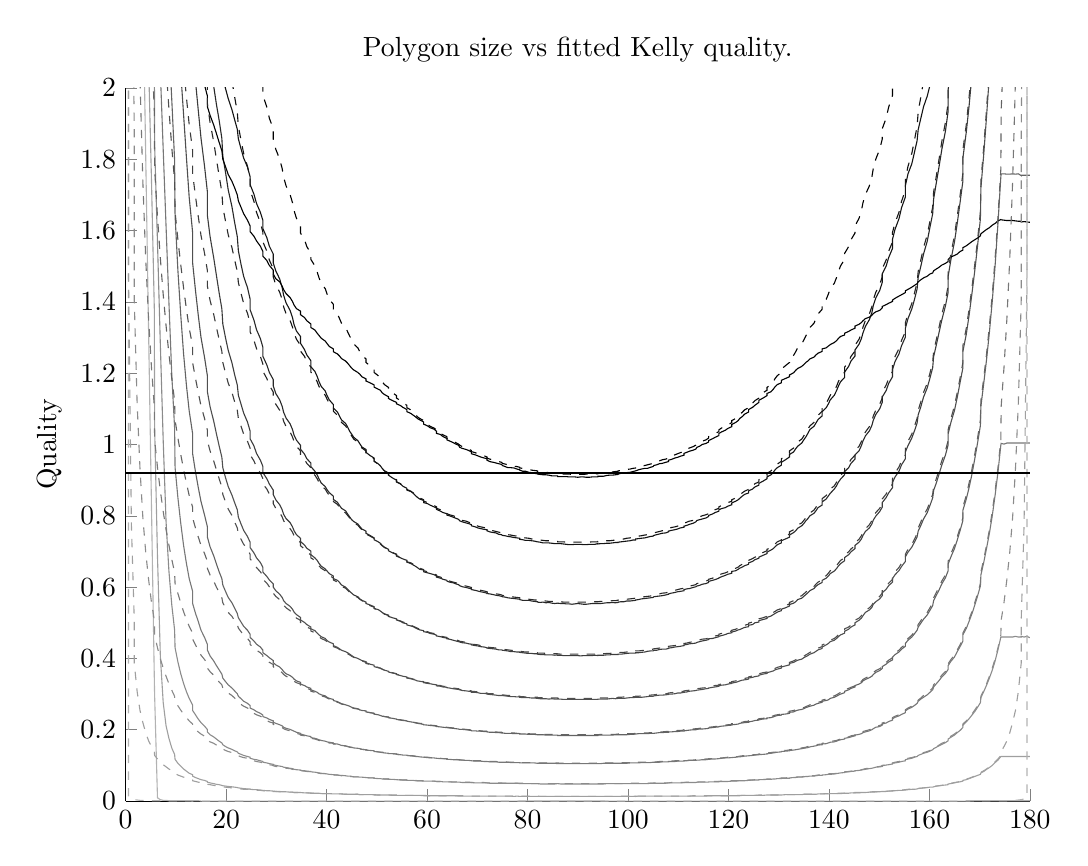 % This file was created by matlab2tikz v0.4.0.
% Copyright (c) 2008--2013, Nico Schlömer <nico.schloemer@gmail.com>
% All rights reserved.
% 
% The latest updates can be retrieved from
%   http://www.mathworks.com/matlabcentral/fileexchange/22022-matlab2tikz
% where you can also make suggestions and rate matlab2tikz.
% 
% 
% 

% defining custom colors
\definecolor{mycolor1}{rgb}{0.622,0.622,0.622}%
\definecolor{mycolor2}{rgb}{0.544,0.544,0.544}%
\definecolor{mycolor3}{rgb}{0.467,0.467,0.467}%
\definecolor{mycolor4}{rgb}{0.389,0.389,0.389}%

\begin{tikzpicture}

\begin{axis}[%
width=4.521in,
height=3.566in,
scale only axis,
xmin=0,
xmax=180,
ymin=0,
ymax=2,
ylabel={Quality},
title={Polygon size vs fitted Kelly quality.},
axis x line*=bottom,
axis y line*=left
]
\addplot [
color=white!70!black,
solid,
forget plot
]
table[row sep=crcr]{
3.434 2.289\\
4.004 1.804\\
4.574 1.313\\
5.143 0.828\\
5.711 0.343\\
5.768 0.298\\
6.34 0.009\\
6.911 0.004\\
7.481 0.002\\
8.049 0.002\\
8.616 0.001\\
9.181 0.001\\
9.744 0.001\\
9.841 0.001\\
10.408 0.001\\
10.972 0.001\\
11.535 0.001\\
12.095 0.001\\
12.653 0.001\\
13.339 0.001\\
13.339 0.001\\
13.897 0.001\\
14.452 0.001\\
15.005 0.0\\
15.709 0.0\\
16.26 0.0\\
16.26 0.0\\
16.809 0.0\\
17.526 0.0\\
18.072 0.0\\
18.616 0.0\\
19.156 0.0\\
19.344 0.0\\
19.885 0.0\\
20.422 0.0\\
21.161 0.0\\
21.695 0.0\\
22.225 0.0\\
22.443 0.0\\
22.973 0.0\\
23.499 0.0\\
24.254 0.0\\
24.775 0.0\\
24.775 0.0\\
25.537 0.0\\
26.053 0.0\\
26.822 0.0\\
27.332 0.0\\
27.332 0.0\\
28.106 0.0\\
28.61 0.0\\
29.389 0.0\\
29.389 0.0\\
29.887 0.0\\
30.669 0.0\\
31.159 0.0\\
31.457 0.0\\
31.945 0.0\\
32.735 0.0\\
33.215 0.0\\
33.53 0.0\\
34.007 0.0\\
34.804 0.0\\
34.804 0.0\\
35.605 0.0\\
36.069 0.0\\
36.87 0.0\\
36.87 0.0\\
37.674 0.0\\
38.125 0.0\\
38.48 0.0\\
38.928 0.0\\
39.732 0.0\\
40.101 0.0\\
40.539 0.0\\
41.348 0.0\\
41.348 0.0\\
42.158 0.0\\
42.58 0.0\\
42.969 0.0\\
43.781 0.0\\
44.193 0.0\\
44.594 0.0\\
45 0.0\\
45.406 0.0\\
46.219 0.0\\
46.614 0.0\\
47.031 0.0\\
47.842 0.0\\
47.842 0.0\\
48.652 0.0\\
49.461 0.0\\
49.461 0.0\\
50.268 0.0\\
50.711 0.0\\
51.072 0.0\\
51.52 0.0\\
52.326 0.0\\
52.326 0.0\\
53.13 0.0\\
53.931 0.0\\
53.931 0.0\\
54.728 0.0\\
55.196 0.0\\
55.993 0.0\\
55.993 0.0\\
56.785 0.0\\
57.265 0.0\\
57.75 0.0\\
58.055 0.0\\
58.543 0.0\\
59.331 0.0\\
59.331 0.0\\
60.113 0.0\\
60.611 0.0\\
61.39 0.0\\
61.894 0.0\\
61.894 0.0\\
62.668 0.0\\
63.178 0.0\\
63.947 0.0\\
63.947 0.0\\
64.463 0.0\\
65.225 0.0\\
65.746 0.0\\
66.272 0.0\\
66.501 0.0\\
67.027 0.0\\
67.775 0.0\\
68.305 0.0\\
68.839 0.0\\
68.839 0.0\\
69.578 0.0\\
70.115 0.0\\
70.656 0.0\\
71.384 0.0\\
71.928 0.0\\
71.928 0.0\\
72.474 0.0\\
73.191 0.0\\
73.74 0.0\\
74.291 0.0\\
74.846 0.0\\
74.995 0.0\\
75.548 0.0\\
76.103 0.0\\
76.661 0.0\\
77.347 0.0\\
77.905 0.0\\
78.465 9.45e-05\\
78.465 9.45e-05\\
79.028 9.45e-05\\
79.592 9.45e-05\\
80.256 9.45e-05\\
80.819 9.45e-05\\
81.384 9.45e-05\\
81.951 9.45e-05\\
81.951 9.45e-05\\
82.519 9.45e-05\\
83.089 9.45e-05\\
83.66 9.45e-05\\
84.232 9.45e-05\\
84.857 9.9e-05\\
85.426 9.9e-05\\
85.996 9.45e-05\\
85.996 9.45e-05\\
86.566 9.45e-05\\
87.138 9.45e-05\\
87.709 9.45e-05\\
88.282 9.45e-05\\
88.854 9.45e-05\\
89.427 9.45e-05\\
90 9e-05\\
90 9e-05\\
90.573 9.45e-05\\
91.146 9.45e-05\\
91.718 9.45e-05\\
92.291 9.45e-05\\
92.862 9.45e-05\\
93.434 9.45e-05\\
94.004 9.45e-05\\
94.004 9.45e-05\\
94.574 9.45e-05\\
95.143 9.9e-05\\
95.768 0.0\\
96.34 0.0\\
96.911 0.0\\
97.481 0.0\\
98.049 0.0\\
98.049 0.0\\
98.616 0.0\\
99.181 0.0\\
99.744 0.0\\
100.408 0.0\\
100.972 0.0\\
101.535 0.0\\
101.535 0.0\\
102.095 0.0\\
102.653 0.0\\
103.339 0.0\\
103.897 0.0\\
104.452 0.0\\
105.005 0.0\\
105.154 0.0\\
105.709 0.0\\
106.26 0.0\\
106.809 0.0\\
107.526 0.0\\
108.072 0.0\\
108.072 0.0\\
108.616 0.0\\
109.344 0.0\\
109.885 0.0\\
110.422 0.0\\
111.161 0.0\\
111.161 0.0\\
111.695 0.0\\
112.225 0.0\\
112.973 0.0\\
113.499 0.0\\
113.728 0.0\\
114.254 0.0\\
114.775 0.0\\
115.537 0.0\\
116.053 0.0\\
116.053 0.0\\
116.822 0.0\\
117.332 0.0\\
118.106 0.0\\
118.106 0.0\\
118.61 0.0\\
119.389 0.0\\
119.887 0.0\\
120.669 0.0\\
120.669 0.0\\
121.457 0.0\\
121.945 0.0\\
122.25 0.0\\
122.735 0.0\\
123.215 0.0\\
124.007 0.0\\
124.007 0.0\\
124.804 0.0\\
125.272 0.0\\
126.069 0.0\\
126.069 0.0\\
126.87 0.0\\
127.674 0.0\\
127.674 0.0\\
128.48 0.0\\
128.928 0.0\\
129.289 0.0\\
129.732 0.0\\
130.539 0.0\\
130.539 0.0\\
131.348 0.0\\
132.158 0.0\\
132.158 0.0\\
132.969 0.0\\
133.386 0.0\\
133.781 0.0\\
134.594 0.0\\
135 0.0\\
135.406 0.0\\
135.807 0.0\\
136.219 0.0\\
137.031 0.0\\
137.42 0.0\\
137.842 0.0\\
138.652 0.0\\
138.652 0.0\\
139.461 0.0\\
139.899 0.0\\
140.268 0.0\\
141.072 0.0\\
141.52 0.0\\
141.875 0.0\\
142.326 0.0\\
143.13 0.0\\
143.13 0.0\\
143.931 0.0\\
144.395 0.0\\
145.196 0.0\\
145.196 0.0\\
145.993 0.0\\
146.47 0.0\\
146.785 0.0\\
147.265 0.0\\
148.055 0.0\\
148.543 0.0\\
148.841 0.0\\
149.331 0.0\\
150.113 0.0\\
150.611 0.0\\
150.611 0.0\\
151.39 0.0\\
151.894 0.0\\
152.668 0.0\\
152.668 0.0\\
153.178 0.0\\
153.947 0.0\\
154.463 0.0\\
155.225 0.0\\
155.225 0.0\\
155.746 0.0\\
156.501 0.0\\
157.027 0.0\\
157.557 0.0\\
157.775 0.0\\
158.305 0.0\\
158.839 0.0\\
159.578 0.0\\
160.115 0.0\\
160.656 0.0\\
160.844 0.0\\
161.384 0.0\\
161.928 0.0\\
162.474 0.0\\
163.191 0.0\\
163.74 0.0\\
163.74 0.0\\
164.291 0.0\\
164.995 0.0\\
165.548 0.0\\
166.103 0.0\\
166.661 0.0\\
166.661 0.0\\
167.347 0.0\\
167.905 0.0\\
168.465 0.001\\
169.028 0.001\\
169.592 0.001\\
170.159 0.001\\
170.256 0.001\\
170.819 0.001\\
171.384 0.001\\
171.951 0.001\\
172.519 0.001\\
173.089 0.001\\
173.66 0.001\\
174.232 0.001\\
174.289 0.001\\
174.857 0.001\\
175.426 0.001\\
175.996 0.001\\
176.566 0.001\\
177.138 0.001\\
177.709 0.001\\
178.282 0.001\\
178.282 0.001\\
178.854 0.001\\
179.427 0.001\\
180 0.001\\
};
\addplot [
color=mycolor1,
solid,
forget plot
]
table[row sep=crcr]{
4.574 2.067\\
5.143 1.742\\
5.711 1.379\\
5.768 1.052\\
6.34 0.686\\
6.911 0.406\\
7.481 0.276\\
8.049 0.211\\
8.616 0.176\\
9.181 0.149\\
9.744 0.131\\
9.841 0.117\\
10.408 0.106\\
10.972 0.098\\
11.535 0.09\\
12.095 0.084\\
12.653 0.078\\
13.339 0.074\\
13.339 0.07\\
13.897 0.066\\
14.452 0.063\\
15.005 0.06\\
15.709 0.058\\
16.26 0.055\\
16.26 0.053\\
16.809 0.051\\
17.526 0.049\\
18.072 0.047\\
18.616 0.046\\
19.156 0.044\\
19.344 0.043\\
19.885 0.042\\
20.422 0.041\\
21.161 0.04\\
21.695 0.039\\
22.225 0.038\\
22.443 0.037\\
22.973 0.036\\
23.499 0.035\\
24.254 0.034\\
24.775 0.034\\
24.775 0.033\\
25.537 0.032\\
26.053 0.032\\
26.822 0.031\\
27.332 0.03\\
27.332 0.03\\
28.106 0.029\\
28.61 0.029\\
29.389 0.028\\
29.389 0.028\\
29.887 0.027\\
30.669 0.027\\
31.159 0.026\\
31.457 0.026\\
31.945 0.026\\
32.735 0.025\\
33.215 0.025\\
33.53 0.024\\
34.007 0.024\\
34.804 0.024\\
34.804 0.024\\
35.605 0.023\\
36.069 0.023\\
36.87 0.023\\
36.87 0.022\\
37.674 0.022\\
38.125 0.022\\
38.48 0.022\\
38.928 0.021\\
39.732 0.021\\
40.101 0.021\\
40.539 0.021\\
41.348 0.02\\
41.348 0.02\\
42.158 0.02\\
42.58 0.02\\
42.969 0.02\\
43.781 0.019\\
44.193 0.019\\
44.594 0.019\\
45 0.019\\
45.406 0.019\\
46.219 0.019\\
46.614 0.018\\
47.031 0.018\\
47.842 0.018\\
47.842 0.018\\
48.652 0.018\\
49.461 0.018\\
49.461 0.017\\
50.268 0.017\\
50.711 0.017\\
51.072 0.017\\
51.52 0.017\\
52.326 0.017\\
52.326 0.017\\
53.13 0.016\\
53.931 0.016\\
53.931 0.016\\
54.728 0.016\\
55.196 0.016\\
55.993 0.016\\
55.993 0.016\\
56.785 0.016\\
57.265 0.016\\
57.75 0.016\\
58.055 0.016\\
58.543 0.016\\
59.331 0.015\\
59.331 0.015\\
60.113 0.015\\
60.611 0.015\\
61.39 0.015\\
61.894 0.015\\
61.894 0.015\\
62.668 0.015\\
63.178 0.015\\
63.947 0.015\\
63.947 0.015\\
64.463 0.015\\
65.225 0.015\\
65.746 0.015\\
66.272 0.014\\
66.501 0.014\\
67.027 0.014\\
67.775 0.014\\
68.305 0.014\\
68.839 0.014\\
68.839 0.014\\
69.578 0.014\\
70.115 0.014\\
70.656 0.014\\
71.384 0.014\\
71.928 0.014\\
71.928 0.014\\
72.474 0.014\\
73.191 0.014\\
73.74 0.014\\
74.291 0.014\\
74.846 0.014\\
74.995 0.014\\
75.548 0.014\\
76.103 0.014\\
76.661 0.014\\
77.347 0.013\\
77.905 0.014\\
78.465 0.013\\
78.465 0.013\\
79.028 0.013\\
79.592 0.013\\
80.256 0.013\\
80.819 0.013\\
81.384 0.013\\
81.951 0.013\\
81.951 0.013\\
82.519 0.013\\
83.089 0.013\\
83.66 0.013\\
84.232 0.013\\
84.857 0.013\\
85.426 0.013\\
85.996 0.013\\
85.996 0.013\\
86.566 0.013\\
87.138 0.013\\
87.709 0.013\\
88.282 0.013\\
88.854 0.013\\
89.427 0.013\\
90 0.013\\
90 0.013\\
90.573 0.013\\
91.146 0.013\\
91.718 0.013\\
92.291 0.013\\
92.862 0.013\\
93.434 0.013\\
94.004 0.013\\
94.004 0.013\\
94.574 0.013\\
95.143 0.013\\
95.768 0.013\\
96.34 0.013\\
96.911 0.013\\
97.481 0.013\\
98.049 0.013\\
98.049 0.013\\
98.616 0.013\\
99.181 0.013\\
99.744 0.013\\
100.408 0.013\\
100.972 0.013\\
101.535 0.014\\
101.535 0.013\\
102.095 0.014\\
102.653 0.014\\
103.339 0.014\\
103.897 0.014\\
104.452 0.014\\
105.005 0.014\\
105.154 0.014\\
105.709 0.014\\
106.26 0.014\\
106.809 0.014\\
107.526 0.014\\
108.072 0.014\\
108.072 0.014\\
108.616 0.014\\
109.344 0.014\\
109.885 0.014\\
110.422 0.014\\
111.161 0.014\\
111.161 0.014\\
111.695 0.014\\
112.225 0.014\\
112.973 0.014\\
113.499 0.014\\
113.728 0.014\\
114.254 0.014\\
114.775 0.014\\
115.537 0.014\\
116.053 0.015\\
116.053 0.015\\
116.822 0.015\\
117.332 0.015\\
118.106 0.015\\
118.106 0.015\\
118.61 0.015\\
119.389 0.015\\
119.887 0.015\\
120.669 0.015\\
120.669 0.015\\
121.457 0.015\\
121.945 0.015\\
122.25 0.015\\
122.735 0.016\\
123.215 0.016\\
124.007 0.016\\
124.007 0.016\\
124.804 0.016\\
125.272 0.016\\
126.069 0.016\\
126.069 0.016\\
126.87 0.016\\
127.674 0.017\\
127.674 0.017\\
128.48 0.017\\
128.928 0.017\\
129.289 0.017\\
129.732 0.017\\
130.539 0.017\\
130.539 0.017\\
131.348 0.018\\
132.158 0.018\\
132.158 0.018\\
132.969 0.018\\
133.386 0.018\\
133.781 0.018\\
134.594 0.018\\
135 0.019\\
135.406 0.019\\
135.807 0.019\\
136.219 0.019\\
137.031 0.019\\
137.42 0.019\\
137.842 0.02\\
138.652 0.02\\
138.652 0.02\\
139.461 0.02\\
139.899 0.02\\
140.268 0.021\\
141.072 0.021\\
141.52 0.021\\
141.875 0.021\\
142.326 0.021\\
143.13 0.022\\
143.13 0.022\\
143.931 0.022\\
144.395 0.023\\
145.196 0.023\\
145.196 0.023\\
145.993 0.023\\
146.47 0.024\\
146.785 0.024\\
147.265 0.024\\
148.055 0.025\\
148.543 0.025\\
148.841 0.025\\
149.331 0.026\\
150.113 0.026\\
150.611 0.027\\
150.611 0.027\\
151.39 0.027\\
151.894 0.028\\
152.668 0.028\\
152.668 0.029\\
153.178 0.029\\
153.947 0.03\\
154.463 0.03\\
155.225 0.031\\
155.225 0.031\\
155.746 0.032\\
156.501 0.033\\
157.027 0.033\\
157.557 0.034\\
157.775 0.035\\
158.305 0.036\\
158.839 0.037\\
159.578 0.038\\
160.115 0.039\\
160.656 0.039\\
160.844 0.04\\
161.384 0.042\\
161.928 0.043\\
162.474 0.044\\
163.191 0.045\\
163.74 0.046\\
163.74 0.048\\
164.291 0.049\\
164.995 0.051\\
165.548 0.053\\
166.103 0.054\\
166.661 0.056\\
166.661 0.058\\
167.347 0.06\\
167.905 0.063\\
168.465 0.066\\
169.028 0.069\\
169.592 0.072\\
170.159 0.075\\
170.256 0.079\\
170.819 0.083\\
171.384 0.089\\
171.951 0.094\\
172.519 0.1\\
173.089 0.108\\
173.66 0.115\\
174.232 0.125\\
174.289 0.125\\
174.857 0.125\\
175.426 0.125\\
175.996 0.125\\
176.566 0.125\\
177.138 0.125\\
177.709 0.125\\
178.282 0.125\\
178.282 0.125\\
178.854 0.125\\
179.427 0.125\\
180 0.125\\
};
\addplot [
color=mycolor2,
solid,
forget plot
]
table[row sep=crcr]{
5.711 2.11\\
5.768 1.841\\
6.34 1.567\\
6.911 1.279\\
7.481 1.01\\
8.049 0.783\\
8.616 0.645\\
9.181 0.551\\
9.744 0.48\\
9.841 0.43\\
10.408 0.39\\
10.972 0.357\\
11.535 0.33\\
12.095 0.307\\
12.653 0.288\\
13.339 0.269\\
13.339 0.254\\
13.897 0.242\\
14.452 0.23\\
15.005 0.22\\
15.709 0.21\\
16.26 0.201\\
16.26 0.194\\
16.809 0.186\\
17.526 0.18\\
18.072 0.174\\
18.616 0.168\\
19.156 0.163\\
19.344 0.158\\
19.885 0.153\\
20.422 0.149\\
21.161 0.145\\
21.695 0.141\\
22.225 0.138\\
22.443 0.134\\
22.973 0.131\\
23.499 0.128\\
24.254 0.125\\
24.775 0.123\\
24.775 0.12\\
25.537 0.117\\
26.053 0.116\\
26.822 0.113\\
27.332 0.111\\
27.332 0.109\\
28.106 0.107\\
28.61 0.105\\
29.389 0.103\\
29.389 0.102\\
29.887 0.1\\
30.669 0.098\\
31.159 0.097\\
31.457 0.095\\
31.945 0.094\\
32.735 0.092\\
33.215 0.091\\
33.53 0.089\\
34.007 0.088\\
34.804 0.087\\
34.804 0.086\\
35.605 0.085\\
36.069 0.084\\
36.87 0.083\\
36.87 0.082\\
37.674 0.081\\
38.125 0.08\\
38.48 0.079\\
38.928 0.078\\
39.732 0.077\\
40.101 0.076\\
40.539 0.075\\
41.348 0.074\\
41.348 0.074\\
42.158 0.073\\
42.58 0.072\\
42.969 0.072\\
43.781 0.071\\
44.193 0.07\\
44.594 0.07\\
45 0.069\\
45.406 0.068\\
46.219 0.068\\
46.614 0.067\\
47.031 0.067\\
47.842 0.066\\
47.842 0.066\\
48.652 0.065\\
49.461 0.065\\
49.461 0.064\\
50.268 0.063\\
50.711 0.063\\
51.072 0.062\\
51.52 0.062\\
52.326 0.062\\
52.326 0.061\\
53.13 0.061\\
53.931 0.06\\
53.931 0.06\\
54.728 0.059\\
55.196 0.059\\
55.993 0.059\\
55.993 0.058\\
56.785 0.058\\
57.265 0.058\\
57.75 0.057\\
58.055 0.057\\
58.543 0.057\\
59.331 0.056\\
59.331 0.056\\
60.113 0.056\\
60.611 0.056\\
61.39 0.056\\
61.894 0.055\\
61.894 0.055\\
62.668 0.055\\
63.178 0.054\\
63.947 0.054\\
63.947 0.054\\
64.463 0.054\\
65.225 0.053\\
65.746 0.053\\
66.272 0.053\\
66.501 0.053\\
67.027 0.052\\
67.775 0.052\\
68.305 0.052\\
68.839 0.052\\
68.839 0.052\\
69.578 0.051\\
70.115 0.051\\
70.656 0.051\\
71.384 0.051\\
71.928 0.051\\
71.928 0.051\\
72.474 0.05\\
73.191 0.05\\
73.74 0.05\\
74.291 0.05\\
74.846 0.05\\
74.995 0.05\\
75.548 0.05\\
76.103 0.05\\
76.661 0.05\\
77.347 0.05\\
77.905 0.05\\
78.465 0.049\\
78.465 0.049\\
79.028 0.049\\
79.592 0.049\\
80.256 0.049\\
80.819 0.049\\
81.384 0.049\\
81.951 0.049\\
81.951 0.049\\
82.519 0.048\\
83.089 0.048\\
83.66 0.048\\
84.232 0.048\\
84.857 0.048\\
85.426 0.048\\
85.996 0.049\\
85.996 0.049\\
86.566 0.048\\
87.138 0.048\\
87.709 0.048\\
88.282 0.048\\
88.854 0.048\\
89.427 0.048\\
90 0.048\\
90 0.048\\
90.573 0.048\\
91.146 0.048\\
91.718 0.048\\
92.291 0.048\\
92.862 0.048\\
93.434 0.048\\
94.004 0.048\\
94.004 0.048\\
94.574 0.048\\
95.143 0.048\\
95.768 0.049\\
96.34 0.049\\
96.911 0.049\\
97.481 0.049\\
98.049 0.049\\
98.049 0.049\\
98.616 0.049\\
99.181 0.049\\
99.744 0.049\\
100.408 0.049\\
100.972 0.049\\
101.535 0.049\\
101.535 0.049\\
102.095 0.049\\
102.653 0.049\\
103.339 0.049\\
103.897 0.049\\
104.452 0.05\\
105.005 0.05\\
105.154 0.05\\
105.709 0.05\\
106.26 0.05\\
106.809 0.05\\
107.526 0.05\\
108.072 0.051\\
108.072 0.051\\
108.616 0.051\\
109.344 0.051\\
109.885 0.051\\
110.422 0.051\\
111.161 0.052\\
111.161 0.052\\
111.695 0.052\\
112.225 0.052\\
112.973 0.052\\
113.499 0.052\\
113.728 0.053\\
114.254 0.053\\
114.775 0.053\\
115.537 0.053\\
116.053 0.053\\
116.053 0.054\\
116.822 0.054\\
117.332 0.054\\
118.106 0.054\\
118.106 0.055\\
118.61 0.055\\
119.389 0.055\\
119.887 0.055\\
120.669 0.056\\
120.669 0.056\\
121.457 0.056\\
121.945 0.057\\
122.25 0.057\\
122.735 0.057\\
123.215 0.057\\
124.007 0.058\\
124.007 0.058\\
124.804 0.059\\
125.272 0.059\\
126.069 0.059\\
126.069 0.06\\
126.87 0.06\\
127.674 0.061\\
127.674 0.061\\
128.48 0.061\\
128.928 0.062\\
129.289 0.062\\
129.732 0.063\\
130.539 0.063\\
130.539 0.064\\
131.348 0.064\\
132.158 0.064\\
132.158 0.065\\
132.969 0.066\\
133.386 0.066\\
133.781 0.067\\
134.594 0.067\\
135 0.068\\
135.406 0.069\\
135.807 0.069\\
136.219 0.07\\
137.031 0.07\\
137.42 0.071\\
137.842 0.072\\
138.652 0.072\\
138.652 0.073\\
139.461 0.074\\
139.899 0.075\\
140.268 0.075\\
141.072 0.076\\
141.52 0.077\\
141.875 0.078\\
142.326 0.079\\
143.13 0.08\\
143.13 0.081\\
143.931 0.082\\
144.395 0.083\\
145.196 0.084\\
145.196 0.085\\
145.993 0.086\\
146.47 0.087\\
146.785 0.088\\
147.265 0.089\\
148.055 0.091\\
148.543 0.092\\
148.841 0.093\\
149.331 0.095\\
150.113 0.096\\
150.611 0.097\\
150.611 0.099\\
151.39 0.101\\
151.894 0.102\\
152.668 0.104\\
152.668 0.106\\
153.178 0.107\\
153.947 0.109\\
154.463 0.111\\
155.225 0.113\\
155.225 0.116\\
155.746 0.118\\
156.501 0.12\\
157.027 0.123\\
157.557 0.125\\
157.775 0.128\\
158.305 0.131\\
158.839 0.134\\
159.578 0.137\\
160.115 0.14\\
160.656 0.144\\
160.844 0.147\\
161.384 0.151\\
161.928 0.155\\
162.474 0.159\\
163.191 0.164\\
163.74 0.169\\
163.74 0.174\\
164.291 0.179\\
164.995 0.185\\
165.548 0.192\\
166.103 0.198\\
166.661 0.206\\
166.661 0.213\\
167.347 0.222\\
167.905 0.231\\
168.465 0.241\\
169.028 0.251\\
169.592 0.263\\
170.159 0.276\\
170.256 0.29\\
170.819 0.307\\
171.384 0.325\\
171.951 0.345\\
172.519 0.367\\
173.089 0.393\\
173.66 0.425\\
174.232 0.46\\
174.289 0.46\\
174.857 0.46\\
175.426 0.46\\
175.996 0.46\\
176.566 0.46\\
177.138 0.462\\
177.709 0.46\\
178.282 0.46\\
178.282 0.462\\
178.854 0.46\\
179.427 0.462\\
180 0.458\\
};
\addplot [
color=mycolor3,
solid,
forget plot
]
table[row sep=crcr]{
6.911 2.045\\
7.481 1.826\\
8.049 1.611\\
8.616 1.399\\
9.181 1.197\\
9.744 1.047\\
9.841 0.936\\
10.408 0.85\\
10.972 0.779\\
11.535 0.717\\
12.095 0.667\\
12.653 0.624\\
13.339 0.588\\
13.339 0.554\\
13.897 0.527\\
14.452 0.504\\
15.005 0.479\\
15.709 0.459\\
16.26 0.44\\
16.26 0.424\\
16.809 0.407\\
17.526 0.393\\
18.072 0.38\\
18.616 0.368\\
19.156 0.356\\
19.344 0.345\\
19.885 0.335\\
20.422 0.326\\
21.161 0.317\\
21.695 0.309\\
22.225 0.301\\
22.443 0.294\\
22.973 0.287\\
23.499 0.28\\
24.254 0.274\\
24.775 0.268\\
24.775 0.261\\
25.537 0.256\\
26.053 0.251\\
26.822 0.246\\
27.332 0.241\\
27.332 0.237\\
28.106 0.233\\
28.61 0.229\\
29.389 0.225\\
29.389 0.221\\
29.887 0.218\\
30.669 0.214\\
31.159 0.211\\
31.457 0.207\\
31.945 0.204\\
32.735 0.201\\
33.215 0.198\\
33.53 0.196\\
34.007 0.193\\
34.804 0.19\\
34.804 0.188\\
35.605 0.185\\
36.069 0.183\\
36.87 0.181\\
36.87 0.178\\
37.674 0.176\\
38.125 0.174\\
38.48 0.172\\
38.928 0.17\\
39.732 0.168\\
40.101 0.166\\
40.539 0.165\\
41.348 0.163\\
41.348 0.161\\
42.158 0.16\\
42.58 0.158\\
42.969 0.156\\
43.781 0.155\\
44.193 0.153\\
44.594 0.152\\
45 0.151\\
45.406 0.149\\
46.219 0.148\\
46.614 0.147\\
47.031 0.145\\
47.842 0.144\\
47.842 0.143\\
48.652 0.142\\
49.461 0.141\\
49.461 0.139\\
50.268 0.138\\
50.711 0.137\\
51.072 0.136\\
51.52 0.135\\
52.326 0.134\\
52.326 0.133\\
53.13 0.133\\
53.931 0.132\\
53.931 0.131\\
54.728 0.13\\
55.196 0.129\\
55.993 0.129\\
55.993 0.128\\
56.785 0.127\\
57.265 0.126\\
57.75 0.125\\
58.055 0.125\\
58.543 0.124\\
59.331 0.123\\
59.331 0.123\\
60.113 0.122\\
60.611 0.121\\
61.39 0.121\\
61.894 0.12\\
61.894 0.12\\
62.668 0.119\\
63.178 0.119\\
63.947 0.118\\
63.947 0.117\\
64.463 0.117\\
65.225 0.116\\
65.746 0.116\\
66.272 0.116\\
66.501 0.115\\
67.027 0.115\\
67.775 0.114\\
68.305 0.114\\
68.839 0.113\\
68.839 0.113\\
69.578 0.112\\
70.115 0.112\\
70.656 0.112\\
71.384 0.111\\
71.928 0.111\\
71.928 0.111\\
72.474 0.11\\
73.191 0.11\\
73.74 0.11\\
74.291 0.109\\
74.846 0.109\\
74.995 0.109\\
75.548 0.109\\
76.103 0.109\\
76.661 0.108\\
77.347 0.108\\
77.905 0.108\\
78.465 0.108\\
78.465 0.107\\
79.028 0.107\\
79.592 0.107\\
80.256 0.107\\
80.819 0.107\\
81.384 0.107\\
81.951 0.106\\
81.951 0.106\\
82.519 0.106\\
83.089 0.106\\
83.66 0.106\\
84.232 0.106\\
84.857 0.106\\
85.426 0.106\\
85.996 0.105\\
85.996 0.105\\
86.566 0.105\\
87.138 0.105\\
87.709 0.105\\
88.282 0.105\\
88.854 0.105\\
89.427 0.105\\
90 0.105\\
90 0.105\\
90.573 0.105\\
91.146 0.105\\
91.718 0.105\\
92.291 0.105\\
92.862 0.105\\
93.434 0.105\\
94.004 0.105\\
94.004 0.105\\
94.574 0.105\\
95.143 0.106\\
95.768 0.106\\
96.34 0.106\\
96.911 0.106\\
97.481 0.106\\
98.049 0.106\\
98.049 0.106\\
98.616 0.106\\
99.181 0.106\\
99.744 0.106\\
100.408 0.107\\
100.972 0.107\\
101.535 0.107\\
101.535 0.107\\
102.095 0.107\\
102.653 0.108\\
103.339 0.108\\
103.897 0.108\\
104.452 0.108\\
105.005 0.109\\
105.154 0.109\\
105.709 0.109\\
106.26 0.109\\
106.809 0.11\\
107.526 0.11\\
108.072 0.11\\
108.072 0.111\\
108.616 0.111\\
109.344 0.111\\
109.885 0.112\\
110.422 0.112\\
111.161 0.112\\
111.161 0.113\\
111.695 0.113\\
112.225 0.114\\
112.973 0.114\\
113.499 0.114\\
113.728 0.115\\
114.254 0.115\\
114.775 0.116\\
115.537 0.116\\
116.053 0.117\\
116.053 0.117\\
116.822 0.118\\
117.332 0.118\\
118.106 0.119\\
118.106 0.119\\
118.61 0.12\\
119.389 0.121\\
119.887 0.121\\
120.669 0.122\\
120.669 0.122\\
121.457 0.123\\
121.945 0.124\\
122.25 0.124\\
122.735 0.125\\
123.215 0.126\\
124.007 0.127\\
124.007 0.127\\
124.804 0.128\\
125.272 0.129\\
126.069 0.13\\
126.069 0.13\\
126.87 0.131\\
127.674 0.132\\
127.674 0.133\\
128.48 0.134\\
128.928 0.135\\
129.289 0.136\\
129.732 0.137\\
130.539 0.138\\
130.539 0.139\\
131.348 0.14\\
132.158 0.141\\
132.158 0.142\\
132.969 0.143\\
133.386 0.144\\
133.781 0.145\\
134.594 0.147\\
135 0.148\\
135.406 0.149\\
135.807 0.15\\
136.219 0.152\\
137.031 0.154\\
137.42 0.155\\
137.842 0.157\\
138.652 0.158\\
138.652 0.16\\
139.461 0.161\\
139.899 0.163\\
140.268 0.165\\
141.072 0.166\\
141.52 0.168\\
141.875 0.17\\
142.326 0.172\\
143.13 0.174\\
143.13 0.176\\
143.931 0.178\\
144.395 0.18\\
145.196 0.183\\
145.196 0.185\\
145.993 0.187\\
146.47 0.189\\
146.785 0.192\\
147.265 0.194\\
148.055 0.197\\
148.543 0.2\\
148.841 0.203\\
149.331 0.207\\
150.113 0.209\\
150.611 0.213\\
150.611 0.216\\
151.39 0.219\\
151.894 0.223\\
152.668 0.227\\
152.668 0.231\\
153.178 0.235\\
153.947 0.239\\
154.463 0.243\\
155.225 0.248\\
155.225 0.253\\
155.746 0.258\\
156.501 0.263\\
157.027 0.268\\
157.557 0.274\\
157.775 0.28\\
158.305 0.286\\
158.839 0.291\\
159.578 0.298\\
160.115 0.305\\
160.656 0.312\\
160.844 0.32\\
161.384 0.329\\
161.928 0.338\\
162.474 0.348\\
163.191 0.358\\
163.74 0.369\\
163.74 0.38\\
164.291 0.392\\
164.995 0.404\\
165.548 0.419\\
166.103 0.433\\
166.661 0.448\\
166.661 0.466\\
167.347 0.484\\
167.905 0.504\\
168.465 0.525\\
169.028 0.549\\
169.592 0.575\\
170.159 0.603\\
170.256 0.634\\
170.819 0.669\\
171.384 0.709\\
171.951 0.751\\
172.519 0.8\\
173.089 0.858\\
173.66 0.923\\
174.232 0.999\\
174.289 1.003\\
174.857 1.001\\
175.426 1.004\\
175.996 1.004\\
176.566 1.004\\
177.138 1.004\\
177.709 1.004\\
178.282 1.004\\
178.282 1.004\\
178.854 1.004\\
179.427 1.004\\
180 1.004\\
};
\addplot [
color=mycolor4,
solid,
forget plot
]
table[row sep=crcr]{
8.616 2.13\\
9.181 1.968\\
9.744 1.799\\
9.841 1.642\\
10.408 1.487\\
10.972 1.363\\
11.535 1.254\\
12.095 1.167\\
12.653 1.094\\
13.339 1.03\\
13.339 0.974\\
13.897 0.924\\
14.452 0.88\\
15.005 0.84\\
15.709 0.802\\
16.26 0.77\\
16.26 0.741\\
16.809 0.713\\
17.526 0.688\\
18.072 0.665\\
18.616 0.643\\
19.156 0.624\\
19.344 0.606\\
19.885 0.588\\
20.422 0.571\\
21.161 0.556\\
21.695 0.541\\
22.225 0.526\\
22.443 0.514\\
22.973 0.502\\
23.499 0.49\\
24.254 0.479\\
24.775 0.468\\
24.775 0.459\\
25.537 0.449\\
26.053 0.44\\
26.822 0.432\\
27.332 0.423\\
27.332 0.416\\
28.106 0.408\\
28.61 0.402\\
29.389 0.394\\
29.389 0.388\\
29.887 0.382\\
30.669 0.376\\
31.159 0.369\\
31.457 0.363\\
31.945 0.357\\
32.735 0.352\\
33.215 0.347\\
33.53 0.342\\
34.007 0.337\\
34.804 0.333\\
34.804 0.328\\
35.605 0.324\\
36.069 0.32\\
36.87 0.316\\
36.87 0.312\\
37.674 0.308\\
38.125 0.305\\
38.48 0.301\\
38.928 0.298\\
39.732 0.295\\
40.101 0.291\\
40.539 0.288\\
41.348 0.285\\
41.348 0.282\\
42.158 0.279\\
42.58 0.276\\
42.969 0.273\\
43.781 0.27\\
44.193 0.268\\
44.594 0.266\\
45 0.263\\
45.406 0.261\\
46.219 0.259\\
46.614 0.256\\
47.031 0.254\\
47.842 0.253\\
47.842 0.25\\
48.652 0.248\\
49.461 0.246\\
49.461 0.244\\
50.268 0.242\\
50.711 0.24\\
51.072 0.238\\
51.52 0.237\\
52.326 0.235\\
52.326 0.234\\
53.13 0.232\\
53.931 0.23\\
53.931 0.229\\
54.728 0.227\\
55.196 0.226\\
55.993 0.225\\
55.993 0.224\\
56.785 0.222\\
57.265 0.221\\
57.75 0.219\\
58.055 0.218\\
58.543 0.217\\
59.331 0.215\\
59.331 0.214\\
60.113 0.213\\
60.611 0.212\\
61.39 0.211\\
61.894 0.21\\
61.894 0.209\\
62.668 0.208\\
63.178 0.207\\
63.947 0.206\\
63.947 0.206\\
64.463 0.205\\
65.225 0.204\\
65.746 0.203\\
66.272 0.202\\
66.501 0.201\\
67.027 0.201\\
67.775 0.2\\
68.305 0.199\\
68.839 0.198\\
68.839 0.197\\
69.578 0.197\\
70.115 0.196\\
70.656 0.196\\
71.384 0.195\\
71.928 0.195\\
71.928 0.194\\
72.474 0.193\\
73.191 0.193\\
73.74 0.192\\
74.291 0.192\\
74.846 0.191\\
74.995 0.191\\
75.548 0.19\\
76.103 0.19\\
76.661 0.19\\
77.347 0.189\\
77.905 0.189\\
78.465 0.189\\
78.465 0.188\\
79.028 0.188\\
79.592 0.188\\
80.256 0.187\\
80.819 0.187\\
81.384 0.187\\
81.951 0.186\\
81.951 0.186\\
82.519 0.186\\
83.089 0.186\\
83.66 0.185\\
84.232 0.185\\
84.857 0.185\\
85.426 0.185\\
85.996 0.185\\
85.996 0.184\\
86.566 0.184\\
87.138 0.184\\
87.709 0.184\\
88.282 0.184\\
88.854 0.184\\
89.427 0.184\\
90 0.184\\
90 0.184\\
90.573 0.184\\
91.146 0.184\\
91.718 0.184\\
92.291 0.184\\
92.862 0.184\\
93.434 0.184\\
94.004 0.184\\
94.004 0.185\\
94.574 0.185\\
95.143 0.185\\
95.768 0.185\\
96.34 0.185\\
96.911 0.185\\
97.481 0.186\\
98.049 0.186\\
98.049 0.186\\
98.616 0.186\\
99.181 0.186\\
99.744 0.186\\
100.408 0.187\\
100.972 0.187\\
101.535 0.188\\
101.535 0.188\\
102.095 0.189\\
102.653 0.189\\
103.339 0.189\\
103.897 0.189\\
104.452 0.19\\
105.005 0.19\\
105.154 0.19\\
105.709 0.191\\
106.26 0.192\\
106.809 0.192\\
107.526 0.193\\
108.072 0.193\\
108.072 0.194\\
108.616 0.194\\
109.344 0.195\\
109.885 0.195\\
110.422 0.196\\
111.161 0.196\\
111.161 0.197\\
111.695 0.198\\
112.225 0.199\\
112.973 0.2\\
113.499 0.2\\
113.728 0.201\\
114.254 0.202\\
114.775 0.202\\
115.537 0.203\\
116.053 0.204\\
116.053 0.205\\
116.822 0.206\\
117.332 0.207\\
118.106 0.208\\
118.106 0.209\\
118.61 0.21\\
119.389 0.211\\
119.887 0.212\\
120.669 0.213\\
120.669 0.214\\
121.457 0.215\\
121.945 0.216\\
122.25 0.218\\
122.735 0.219\\
123.215 0.22\\
124.007 0.221\\
124.007 0.222\\
124.804 0.224\\
125.272 0.226\\
126.069 0.227\\
126.069 0.228\\
126.87 0.23\\
127.674 0.231\\
127.674 0.233\\
128.48 0.234\\
128.928 0.236\\
129.289 0.238\\
129.732 0.24\\
130.539 0.241\\
130.539 0.243\\
131.348 0.244\\
132.158 0.246\\
132.158 0.249\\
132.969 0.25\\
133.386 0.253\\
133.781 0.255\\
134.594 0.257\\
135 0.259\\
135.406 0.262\\
135.807 0.264\\
136.219 0.266\\
137.031 0.269\\
137.42 0.272\\
137.842 0.274\\
138.652 0.277\\
138.652 0.28\\
139.461 0.282\\
139.899 0.284\\
140.268 0.288\\
141.072 0.291\\
141.52 0.294\\
141.875 0.297\\
142.326 0.3\\
143.13 0.304\\
143.13 0.308\\
143.931 0.312\\
144.395 0.316\\
145.196 0.32\\
145.196 0.324\\
145.993 0.328\\
146.47 0.332\\
146.785 0.337\\
147.265 0.341\\
148.055 0.346\\
148.543 0.35\\
148.841 0.355\\
149.331 0.361\\
150.113 0.366\\
150.611 0.372\\
150.611 0.377\\
151.39 0.384\\
151.894 0.39\\
152.668 0.396\\
152.668 0.404\\
153.178 0.411\\
153.947 0.418\\
154.463 0.426\\
155.225 0.434\\
155.225 0.442\\
155.746 0.451\\
156.501 0.46\\
157.027 0.469\\
157.557 0.479\\
157.775 0.488\\
158.305 0.499\\
158.839 0.51\\
159.578 0.522\\
160.115 0.535\\
160.656 0.548\\
160.844 0.562\\
161.384 0.577\\
161.928 0.592\\
162.474 0.609\\
163.191 0.626\\
163.74 0.646\\
163.74 0.665\\
164.291 0.685\\
164.995 0.708\\
165.548 0.732\\
166.103 0.758\\
166.661 0.786\\
166.661 0.815\\
167.347 0.847\\
167.905 0.879\\
168.465 0.916\\
169.028 0.959\\
169.592 1.004\\
170.159 1.053\\
170.256 1.107\\
170.819 1.171\\
171.384 1.238\\
171.951 1.315\\
172.519 1.402\\
173.089 1.502\\
173.66 1.621\\
174.232 1.752\\
174.289 1.759\\
174.857 1.759\\
175.426 1.758\\
175.996 1.758\\
176.566 1.759\\
177.138 1.758\\
177.709 1.759\\
178.282 1.754\\
178.282 1.755\\
178.854 1.755\\
179.427 1.755\\
180 1.755\\
};
\addplot [
color=mycolor1!50!black,
solid,
forget plot
]
table[row sep=crcr]{
10.972 2.044\\
11.535 1.925\\
12.095 1.806\\
12.653 1.693\\
13.339 1.594\\
13.339 1.509\\
13.897 1.433\\
14.452 1.363\\
15.005 1.3\\
15.709 1.244\\
16.26 1.194\\
16.26 1.149\\
16.809 1.106\\
17.526 1.066\\
18.072 1.03\\
18.616 0.996\\
19.156 0.964\\
19.344 0.935\\
19.885 0.907\\
20.422 0.882\\
21.161 0.858\\
21.695 0.837\\
22.225 0.817\\
22.443 0.796\\
22.973 0.777\\
23.499 0.759\\
24.254 0.742\\
24.775 0.726\\
24.775 0.711\\
25.537 0.696\\
26.053 0.682\\
26.822 0.669\\
27.332 0.655\\
27.332 0.642\\
28.106 0.63\\
28.61 0.62\\
29.389 0.609\\
29.389 0.6\\
29.887 0.59\\
30.669 0.58\\
31.159 0.571\\
31.457 0.562\\
31.945 0.554\\
32.735 0.546\\
33.215 0.538\\
33.53 0.53\\
34.007 0.523\\
34.804 0.515\\
34.804 0.508\\
35.605 0.501\\
36.069 0.495\\
36.87 0.488\\
36.87 0.483\\
37.674 0.478\\
38.125 0.471\\
38.48 0.466\\
38.928 0.461\\
39.732 0.456\\
40.101 0.45\\
40.539 0.446\\
41.348 0.441\\
41.348 0.436\\
42.158 0.431\\
42.58 0.427\\
42.969 0.423\\
43.781 0.419\\
44.193 0.416\\
44.594 0.412\\
45 0.408\\
45.406 0.404\\
46.219 0.4\\
46.614 0.397\\
47.031 0.394\\
47.842 0.391\\
47.842 0.388\\
48.652 0.384\\
49.461 0.381\\
49.461 0.377\\
50.268 0.374\\
50.711 0.373\\
51.072 0.37\\
51.52 0.367\\
52.326 0.364\\
52.326 0.362\\
53.13 0.359\\
53.931 0.357\\
53.931 0.355\\
54.728 0.352\\
55.196 0.35\\
55.993 0.348\\
55.993 0.345\\
56.785 0.343\\
57.265 0.341\\
57.75 0.339\\
58.055 0.337\\
58.543 0.336\\
59.331 0.334\\
59.331 0.332\\
60.113 0.33\\
60.611 0.329\\
61.39 0.327\\
61.894 0.326\\
61.894 0.323\\
62.668 0.322\\
63.178 0.32\\
63.947 0.319\\
63.947 0.318\\
64.463 0.317\\
65.225 0.315\\
65.746 0.314\\
66.272 0.313\\
66.501 0.312\\
67.027 0.31\\
67.775 0.309\\
68.305 0.308\\
68.839 0.307\\
68.839 0.305\\
69.578 0.305\\
70.115 0.304\\
70.656 0.302\\
71.384 0.302\\
71.928 0.301\\
71.928 0.3\\
72.474 0.299\\
73.191 0.298\\
73.74 0.297\\
74.291 0.296\\
74.846 0.296\\
74.995 0.296\\
75.548 0.295\\
76.103 0.294\\
76.661 0.293\\
77.347 0.293\\
77.905 0.292\\
78.465 0.292\\
78.465 0.291\\
79.028 0.29\\
79.592 0.29\\
80.256 0.29\\
80.819 0.289\\
81.384 0.289\\
81.951 0.288\\
81.951 0.288\\
82.519 0.287\\
83.089 0.287\\
83.66 0.287\\
84.232 0.286\\
84.857 0.287\\
85.426 0.286\\
85.996 0.286\\
85.996 0.286\\
86.566 0.286\\
87.138 0.285\\
87.709 0.285\\
88.282 0.285\\
88.854 0.285\\
89.427 0.285\\
90 0.285\\
90 0.285\\
90.573 0.285\\
91.146 0.285\\
91.718 0.285\\
92.291 0.285\\
92.862 0.285\\
93.434 0.285\\
94.004 0.285\\
94.004 0.286\\
94.574 0.286\\
95.143 0.286\\
95.768 0.286\\
96.34 0.287\\
96.911 0.288\\
97.481 0.287\\
98.049 0.288\\
98.049 0.288\\
98.616 0.288\\
99.181 0.288\\
99.744 0.289\\
100.408 0.29\\
100.972 0.29\\
101.535 0.291\\
101.535 0.291\\
102.095 0.291\\
102.653 0.291\\
103.339 0.292\\
103.897 0.293\\
104.452 0.294\\
105.005 0.294\\
105.154 0.295\\
105.709 0.296\\
106.26 0.297\\
106.809 0.297\\
107.526 0.298\\
108.072 0.299\\
108.072 0.3\\
108.616 0.3\\
109.344 0.301\\
109.885 0.303\\
110.422 0.303\\
111.161 0.305\\
111.161 0.305\\
111.695 0.306\\
112.225 0.308\\
112.973 0.309\\
113.499 0.31\\
113.728 0.311\\
114.254 0.312\\
114.775 0.313\\
115.537 0.315\\
116.053 0.316\\
116.053 0.317\\
116.822 0.319\\
117.332 0.32\\
118.106 0.322\\
118.106 0.323\\
118.61 0.325\\
119.389 0.326\\
119.887 0.328\\
120.669 0.33\\
120.669 0.331\\
121.457 0.333\\
121.945 0.335\\
122.25 0.337\\
122.735 0.339\\
123.215 0.34\\
124.007 0.342\\
124.007 0.345\\
124.804 0.347\\
125.272 0.349\\
126.069 0.351\\
126.069 0.353\\
126.87 0.356\\
127.674 0.358\\
127.674 0.36\\
128.48 0.363\\
128.928 0.365\\
129.289 0.368\\
129.732 0.37\\
130.539 0.373\\
130.539 0.376\\
131.348 0.379\\
132.158 0.382\\
132.158 0.386\\
132.969 0.389\\
133.386 0.392\\
133.781 0.395\\
134.594 0.398\\
135 0.402\\
135.406 0.405\\
135.807 0.408\\
136.219 0.412\\
137.031 0.416\\
137.42 0.42\\
137.842 0.424\\
138.652 0.428\\
138.652 0.432\\
139.461 0.438\\
139.899 0.442\\
140.268 0.447\\
141.072 0.451\\
141.52 0.456\\
141.875 0.461\\
142.326 0.466\\
143.13 0.471\\
143.13 0.476\\
143.931 0.482\\
144.395 0.488\\
145.196 0.494\\
145.196 0.5\\
145.993 0.507\\
146.47 0.513\\
146.785 0.52\\
147.265 0.529\\
148.055 0.536\\
148.543 0.543\\
148.841 0.552\\
149.331 0.559\\
150.113 0.567\\
150.611 0.576\\
150.611 0.584\\
151.39 0.594\\
151.894 0.604\\
152.668 0.614\\
152.668 0.624\\
153.178 0.635\\
153.947 0.646\\
154.463 0.658\\
155.225 0.672\\
155.225 0.685\\
155.746 0.698\\
156.501 0.712\\
157.027 0.726\\
157.557 0.741\\
157.775 0.757\\
158.305 0.773\\
158.839 0.791\\
159.578 0.809\\
160.115 0.829\\
160.656 0.85\\
160.844 0.871\\
161.384 0.892\\
161.928 0.917\\
162.474 0.942\\
163.191 0.97\\
163.74 0.999\\
163.74 1.03\\
164.291 1.062\\
164.995 1.095\\
165.548 1.132\\
166.103 1.173\\
166.661 1.214\\
166.661 1.26\\
167.347 1.309\\
167.905 1.362\\
168.465 1.422\\
169.028 1.486\\
169.592 1.557\\
170.159 1.633\\
170.256 1.719\\
170.819 1.813\\
171.384 1.92\\
171.951 2.036\\
};
\addplot [
color=mycolor3!50!black,
solid,
forget plot
]
table[row sep=crcr]{
13.897 2.02\\
14.452 1.938\\
15.005 1.859\\
15.709 1.78\\
16.26 1.71\\
16.26 1.644\\
16.809 1.583\\
17.526 1.524\\
18.072 1.474\\
18.616 1.425\\
19.156 1.38\\
19.344 1.338\\
19.885 1.299\\
20.422 1.264\\
21.161 1.229\\
21.695 1.196\\
22.225 1.167\\
22.443 1.138\\
22.973 1.113\\
23.499 1.088\\
24.254 1.063\\
24.775 1.038\\
24.775 1.016\\
25.537 0.996\\
26.053 0.975\\
26.822 0.956\\
27.332 0.938\\
27.332 0.921\\
28.106 0.904\\
28.61 0.889\\
29.389 0.872\\
29.389 0.859\\
29.887 0.845\\
30.669 0.831\\
31.159 0.817\\
31.457 0.804\\
31.945 0.792\\
32.735 0.781\\
33.215 0.769\\
33.53 0.758\\
34.007 0.747\\
34.804 0.737\\
34.804 0.728\\
35.605 0.718\\
36.069 0.709\\
36.87 0.701\\
36.87 0.691\\
37.674 0.682\\
38.125 0.675\\
38.48 0.667\\
38.928 0.659\\
39.732 0.651\\
40.101 0.645\\
40.539 0.638\\
41.348 0.631\\
41.348 0.624\\
42.158 0.619\\
42.58 0.613\\
42.969 0.606\\
43.781 0.6\\
44.193 0.594\\
44.594 0.588\\
45 0.583\\
45.406 0.578\\
46.219 0.573\\
46.614 0.567\\
47.031 0.563\\
47.842 0.558\\
47.842 0.554\\
48.652 0.55\\
49.461 0.545\\
49.461 0.54\\
50.268 0.537\\
50.711 0.533\\
51.072 0.529\\
51.52 0.524\\
52.326 0.521\\
52.326 0.518\\
53.13 0.514\\
53.931 0.511\\
53.931 0.508\\
54.728 0.504\\
55.196 0.5\\
55.993 0.497\\
55.993 0.494\\
56.785 0.491\\
57.265 0.489\\
57.75 0.485\\
58.055 0.483\\
58.543 0.48\\
59.331 0.478\\
59.331 0.475\\
60.113 0.473\\
60.611 0.47\\
61.39 0.468\\
61.894 0.465\\
61.894 0.463\\
62.668 0.461\\
63.178 0.459\\
63.947 0.457\\
63.947 0.455\\
64.463 0.454\\
65.225 0.451\\
65.746 0.449\\
66.272 0.447\\
66.501 0.446\\
67.027 0.444\\
67.775 0.443\\
68.305 0.441\\
68.839 0.44\\
68.839 0.438\\
69.578 0.436\\
70.115 0.435\\
70.656 0.433\\
71.384 0.432\\
71.928 0.43\\
71.928 0.429\\
72.474 0.428\\
73.191 0.427\\
73.74 0.426\\
74.291 0.424\\
74.846 0.424\\
74.995 0.423\\
75.548 0.422\\
76.103 0.421\\
76.661 0.419\\
77.347 0.419\\
77.905 0.418\\
78.465 0.418\\
78.465 0.417\\
79.028 0.416\\
79.592 0.415\\
80.256 0.414\\
80.819 0.414\\
81.384 0.413\\
81.951 0.413\\
81.951 0.412\\
82.519 0.411\\
83.089 0.411\\
83.66 0.41\\
84.232 0.41\\
84.857 0.41\\
85.426 0.409\\
85.996 0.41\\
85.996 0.409\\
86.566 0.409\\
87.138 0.408\\
87.709 0.408\\
88.282 0.408\\
88.854 0.408\\
89.427 0.408\\
90 0.408\\
90 0.408\\
90.573 0.407\\
91.146 0.408\\
91.718 0.408\\
92.291 0.408\\
92.862 0.408\\
93.434 0.409\\
94.004 0.408\\
94.004 0.409\\
94.574 0.409\\
95.143 0.409\\
95.768 0.41\\
96.34 0.41\\
96.911 0.411\\
97.481 0.411\\
98.049 0.411\\
98.049 0.412\\
98.616 0.412\\
99.181 0.413\\
99.744 0.414\\
100.408 0.415\\
100.972 0.415\\
101.535 0.415\\
101.535 0.416\\
102.095 0.416\\
102.653 0.417\\
103.339 0.418\\
103.897 0.42\\
104.452 0.421\\
105.005 0.421\\
105.154 0.423\\
105.709 0.423\\
106.26 0.425\\
106.809 0.426\\
107.526 0.426\\
108.072 0.428\\
108.072 0.429\\
108.616 0.43\\
109.344 0.432\\
109.885 0.433\\
110.422 0.434\\
111.161 0.436\\
111.161 0.438\\
111.695 0.439\\
112.225 0.441\\
112.973 0.442\\
113.499 0.443\\
113.728 0.445\\
114.254 0.447\\
114.775 0.449\\
115.537 0.451\\
116.053 0.453\\
116.053 0.455\\
116.822 0.456\\
117.332 0.458\\
118.106 0.461\\
118.106 0.462\\
118.61 0.464\\
119.389 0.467\\
119.887 0.47\\
120.669 0.472\\
120.669 0.474\\
121.457 0.477\\
121.945 0.48\\
122.25 0.481\\
122.735 0.484\\
123.215 0.487\\
124.007 0.489\\
124.007 0.493\\
124.804 0.495\\
125.272 0.5\\
126.069 0.502\\
126.069 0.506\\
126.87 0.509\\
127.674 0.512\\
127.674 0.515\\
128.48 0.519\\
128.928 0.523\\
129.289 0.526\\
129.732 0.53\\
130.539 0.534\\
130.539 0.538\\
131.348 0.542\\
132.158 0.547\\
132.158 0.551\\
132.969 0.555\\
133.386 0.559\\
133.781 0.565\\
134.594 0.569\\
135 0.574\\
135.406 0.579\\
135.807 0.584\\
136.219 0.59\\
137.031 0.596\\
137.42 0.602\\
137.842 0.607\\
138.652 0.613\\
138.652 0.619\\
139.461 0.625\\
139.899 0.631\\
140.268 0.638\\
141.072 0.645\\
141.52 0.652\\
141.875 0.659\\
142.326 0.666\\
143.13 0.674\\
143.13 0.683\\
143.931 0.691\\
144.395 0.699\\
145.196 0.708\\
145.196 0.717\\
145.993 0.726\\
146.47 0.735\\
146.785 0.745\\
147.265 0.756\\
148.055 0.766\\
148.543 0.777\\
148.841 0.788\\
149.331 0.799\\
150.113 0.812\\
150.611 0.824\\
150.611 0.837\\
151.39 0.851\\
151.894 0.864\\
152.668 0.879\\
152.668 0.894\\
153.178 0.909\\
153.947 0.925\\
154.463 0.943\\
155.225 0.96\\
155.225 0.979\\
155.746 0.997\\
156.501 1.018\\
157.027 1.038\\
157.557 1.06\\
157.775 1.083\\
158.305 1.106\\
158.839 1.133\\
159.578 1.159\\
160.115 1.186\\
160.656 1.215\\
160.844 1.246\\
161.384 1.279\\
161.928 1.314\\
162.474 1.349\\
163.191 1.388\\
163.74 1.427\\
163.74 1.472\\
164.291 1.518\\
164.995 1.568\\
165.548 1.62\\
166.103 1.678\\
166.661 1.737\\
166.661 1.802\\
167.347 1.876\\
167.905 1.949\\
168.465 2.035\\
};
\addplot [
color=mycolor1!25!black,
solid,
forget plot
]
table[row sep=crcr]{
17.526 2.005\\
18.072 1.954\\
18.616 1.909\\
19.156 1.858\\
19.344 1.809\\
19.885 1.763\\
20.422 1.714\\
21.161 1.667\\
21.695 1.623\\
22.225 1.583\\
22.443 1.543\\
22.973 1.505\\
23.499 1.471\\
24.254 1.44\\
24.775 1.408\\
24.775 1.378\\
25.537 1.349\\
26.053 1.322\\
26.822 1.297\\
27.332 1.272\\
27.332 1.247\\
28.106 1.223\\
28.61 1.202\\
29.389 1.182\\
29.389 1.164\\
29.887 1.143\\
30.669 1.125\\
31.159 1.107\\
31.457 1.09\\
31.945 1.074\\
32.735 1.058\\
33.215 1.042\\
33.53 1.026\\
34.007 1.012\\
34.804 0.998\\
34.804 0.987\\
35.605 0.973\\
36.069 0.96\\
36.87 0.948\\
36.87 0.938\\
37.674 0.925\\
38.125 0.915\\
38.48 0.904\\
38.928 0.892\\
39.732 0.882\\
40.101 0.873\\
40.539 0.865\\
41.348 0.855\\
41.348 0.846\\
42.158 0.838\\
42.58 0.829\\
42.969 0.821\\
43.781 0.814\\
44.193 0.805\\
44.594 0.797\\
45 0.789\\
45.406 0.784\\
46.219 0.777\\
46.614 0.77\\
47.031 0.763\\
47.842 0.757\\
47.842 0.751\\
48.652 0.745\\
49.461 0.738\\
49.461 0.733\\
50.268 0.727\\
50.711 0.723\\
51.072 0.717\\
51.52 0.712\\
52.326 0.706\\
52.326 0.702\\
53.13 0.696\\
53.931 0.692\\
53.931 0.687\\
54.728 0.682\\
55.196 0.679\\
55.993 0.675\\
55.993 0.67\\
56.785 0.666\\
57.265 0.662\\
57.75 0.658\\
58.055 0.655\\
58.543 0.65\\
59.331 0.648\\
59.331 0.643\\
60.113 0.64\\
60.611 0.638\\
61.39 0.635\\
61.894 0.631\\
61.894 0.628\\
62.668 0.625\\
63.178 0.622\\
63.947 0.619\\
63.947 0.617\\
64.463 0.614\\
65.225 0.612\\
65.746 0.609\\
66.272 0.607\\
66.501 0.604\\
67.027 0.601\\
67.775 0.599\\
68.305 0.597\\
68.839 0.595\\
68.839 0.593\\
69.578 0.591\\
70.115 0.589\\
70.656 0.587\\
71.384 0.585\\
71.928 0.583\\
71.928 0.582\\
72.474 0.581\\
73.191 0.579\\
73.74 0.577\\
74.291 0.576\\
74.846 0.574\\
74.995 0.573\\
75.548 0.572\\
76.103 0.57\\
76.661 0.569\\
77.347 0.568\\
77.905 0.567\\
78.465 0.566\\
78.465 0.565\\
79.028 0.563\\
79.592 0.563\\
80.256 0.563\\
80.819 0.561\\
81.384 0.56\\
81.951 0.559\\
81.951 0.558\\
82.519 0.557\\
83.089 0.558\\
83.66 0.556\\
84.232 0.557\\
84.857 0.555\\
85.426 0.554\\
85.996 0.555\\
85.996 0.555\\
86.566 0.554\\
87.138 0.554\\
87.709 0.553\\
88.282 0.553\\
88.854 0.552\\
89.427 0.553\\
90 0.554\\
90 0.554\\
90.573 0.553\\
91.146 0.552\\
91.718 0.552\\
92.291 0.553\\
92.862 0.554\\
93.434 0.554\\
94.004 0.554\\
94.004 0.554\\
94.574 0.554\\
95.143 0.555\\
95.768 0.556\\
96.34 0.556\\
96.911 0.557\\
97.481 0.556\\
98.049 0.557\\
98.049 0.558\\
98.616 0.559\\
99.181 0.559\\
99.744 0.561\\
100.408 0.561\\
100.972 0.562\\
101.535 0.563\\
101.535 0.564\\
102.095 0.565\\
102.653 0.567\\
103.339 0.568\\
103.897 0.569\\
104.452 0.57\\
105.005 0.571\\
105.154 0.573\\
105.709 0.574\\
106.26 0.575\\
106.809 0.576\\
107.526 0.578\\
108.072 0.58\\
108.072 0.581\\
108.616 0.583\\
109.344 0.585\\
109.885 0.587\\
110.422 0.588\\
111.161 0.59\\
111.161 0.593\\
111.695 0.595\\
112.225 0.596\\
112.973 0.599\\
113.499 0.601\\
113.728 0.603\\
114.254 0.605\\
114.775 0.608\\
115.537 0.61\\
116.053 0.613\\
116.053 0.616\\
116.822 0.619\\
117.332 0.621\\
118.106 0.625\\
118.106 0.626\\
118.61 0.629\\
119.389 0.633\\
119.887 0.636\\
120.669 0.639\\
120.669 0.644\\
121.457 0.646\\
121.945 0.65\\
122.25 0.653\\
122.735 0.656\\
123.215 0.66\\
124.007 0.664\\
124.007 0.668\\
124.804 0.672\\
125.272 0.677\\
126.069 0.681\\
126.069 0.684\\
126.87 0.689\\
127.674 0.694\\
127.674 0.698\\
128.48 0.704\\
128.928 0.708\\
129.289 0.713\\
129.732 0.719\\
130.539 0.724\\
130.539 0.73\\
131.348 0.735\\
132.158 0.74\\
132.158 0.746\\
132.969 0.753\\
133.386 0.758\\
133.781 0.765\\
134.594 0.772\\
135 0.778\\
135.406 0.786\\
135.807 0.792\\
136.219 0.8\\
137.031 0.807\\
137.42 0.814\\
137.842 0.823\\
138.652 0.83\\
138.652 0.839\\
139.461 0.847\\
139.899 0.856\\
140.268 0.863\\
141.072 0.875\\
141.52 0.884\\
141.875 0.894\\
142.326 0.903\\
143.13 0.915\\
143.13 0.924\\
143.931 0.935\\
144.395 0.947\\
145.196 0.959\\
145.196 0.971\\
145.993 0.982\\
146.47 0.997\\
146.785 1.01\\
147.265 1.024\\
148.055 1.038\\
148.543 1.053\\
148.841 1.068\\
149.331 1.084\\
150.113 1.1\\
150.611 1.118\\
150.611 1.133\\
151.39 1.151\\
151.894 1.171\\
152.668 1.19\\
152.668 1.211\\
153.178 1.233\\
153.947 1.254\\
154.463 1.277\\
155.225 1.301\\
155.225 1.326\\
155.746 1.353\\
156.501 1.38\\
157.027 1.406\\
157.557 1.436\\
157.775 1.469\\
158.305 1.5\\
158.839 1.534\\
159.578 1.57\\
160.115 1.609\\
160.656 1.647\\
160.844 1.688\\
161.384 1.734\\
161.928 1.779\\
162.474 1.827\\
163.191 1.878\\
163.74 1.935\\
163.74 1.995\\
164.291 2.058\\
};
\addplot [
color=mycolor4!20!black,
solid,
forget plot
]
table[row sep=crcr]{
19.344 2.028\\
19.885 1.998\\
20.422 1.97\\
21.161 1.939\\
21.695 1.911\\
22.225 1.884\\
22.443 1.857\\
22.973 1.829\\
23.499 1.803\\
24.254 1.778\\
24.775 1.751\\
24.775 1.729\\
25.537 1.702\\
26.053 1.676\\
26.822 1.651\\
27.332 1.628\\
27.332 1.605\\
28.106 1.58\\
28.61 1.556\\
29.389 1.534\\
29.389 1.509\\
29.887 1.487\\
30.669 1.464\\
31.159 1.44\\
31.457 1.418\\
31.945 1.397\\
32.735 1.376\\
33.215 1.356\\
33.53 1.336\\
34.007 1.318\\
34.804 1.303\\
34.804 1.284\\
35.605 1.266\\
36.069 1.251\\
36.87 1.235\\
36.87 1.218\\
37.674 1.205\\
38.125 1.191\\
38.48 1.177\\
38.928 1.163\\
39.732 1.15\\
40.101 1.137\\
40.539 1.125\\
41.348 1.112\\
41.348 1.102\\
42.158 1.091\\
42.58 1.079\\
42.969 1.069\\
43.781 1.059\\
44.193 1.049\\
44.594 1.037\\
45 1.029\\
45.406 1.02\\
46.219 1.011\\
46.614 1.002\\
47.031 0.993\\
47.842 0.986\\
47.842 0.978\\
48.652 0.969\\
49.461 0.962\\
49.461 0.953\\
50.268 0.946\\
50.711 0.94\\
51.072 0.933\\
51.52 0.926\\
52.326 0.92\\
52.326 0.914\\
53.13 0.906\\
53.931 0.9\\
53.931 0.895\\
54.728 0.889\\
55.196 0.883\\
55.993 0.877\\
55.993 0.872\\
56.785 0.868\\
57.265 0.863\\
57.75 0.856\\
58.055 0.852\\
58.543 0.847\\
59.331 0.843\\
59.331 0.837\\
60.113 0.834\\
60.611 0.83\\
61.39 0.825\\
61.894 0.822\\
61.894 0.818\\
62.668 0.813\\
63.178 0.809\\
63.947 0.806\\
63.947 0.802\\
64.463 0.8\\
65.225 0.796\\
65.746 0.793\\
66.272 0.79\\
66.501 0.786\\
67.027 0.783\\
67.775 0.78\\
68.305 0.778\\
68.839 0.775\\
68.839 0.772\\
69.578 0.769\\
70.115 0.766\\
70.656 0.764\\
71.384 0.762\\
71.928 0.761\\
71.928 0.758\\
72.474 0.755\\
73.191 0.753\\
73.74 0.752\\
74.291 0.748\\
74.846 0.747\\
74.995 0.745\\
75.548 0.744\\
76.103 0.742\\
76.661 0.741\\
77.347 0.739\\
77.905 0.738\\
78.465 0.737\\
78.465 0.734\\
79.028 0.733\\
79.592 0.731\\
80.256 0.731\\
80.819 0.73\\
81.384 0.729\\
81.951 0.727\\
81.951 0.727\\
82.519 0.726\\
83.089 0.724\\
83.66 0.724\\
84.232 0.724\\
84.857 0.723\\
85.426 0.722\\
85.996 0.722\\
85.996 0.722\\
86.566 0.722\\
87.138 0.721\\
87.709 0.72\\
88.282 0.719\\
88.854 0.719\\
89.427 0.72\\
90 0.72\\
90 0.72\\
90.573 0.72\\
91.146 0.719\\
91.718 0.719\\
92.291 0.72\\
92.862 0.72\\
93.434 0.72\\
94.004 0.722\\
94.004 0.721\\
94.574 0.722\\
95.143 0.722\\
95.768 0.723\\
96.34 0.723\\
96.911 0.724\\
97.481 0.725\\
98.049 0.725\\
98.049 0.726\\
98.616 0.727\\
99.181 0.728\\
99.744 0.729\\
100.408 0.73\\
100.972 0.732\\
101.535 0.732\\
101.535 0.735\\
102.095 0.736\\
102.653 0.737\\
103.339 0.738\\
103.897 0.74\\
104.452 0.742\\
105.005 0.743\\
105.154 0.745\\
105.709 0.747\\
106.26 0.749\\
106.809 0.751\\
107.526 0.752\\
108.072 0.755\\
108.072 0.757\\
108.616 0.759\\
109.344 0.761\\
109.885 0.763\\
110.422 0.766\\
111.161 0.768\\
111.161 0.771\\
111.695 0.773\\
112.225 0.776\\
112.973 0.779\\
113.499 0.783\\
113.728 0.787\\
114.254 0.789\\
114.775 0.791\\
115.537 0.794\\
116.053 0.798\\
116.053 0.801\\
116.822 0.805\\
117.332 0.809\\
118.106 0.813\\
118.106 0.817\\
118.61 0.82\\
119.389 0.823\\
119.887 0.827\\
120.669 0.831\\
120.669 0.836\\
121.457 0.841\\
121.945 0.845\\
122.25 0.849\\
122.735 0.855\\
123.215 0.86\\
124.007 0.864\\
124.007 0.87\\
124.804 0.875\\
125.272 0.881\\
126.069 0.886\\
126.069 0.891\\
126.87 0.897\\
127.674 0.904\\
127.674 0.909\\
128.48 0.915\\
128.928 0.922\\
129.289 0.929\\
129.732 0.935\\
130.539 0.942\\
130.539 0.95\\
131.348 0.957\\
132.158 0.965\\
132.158 0.972\\
132.969 0.979\\
133.386 0.988\\
133.781 0.995\\
134.594 1.004\\
135 1.013\\
135.406 1.021\\
135.807 1.031\\
136.219 1.042\\
137.031 1.051\\
137.42 1.06\\
137.842 1.07\\
138.652 1.08\\
138.652 1.092\\
139.461 1.103\\
139.899 1.114\\
140.268 1.125\\
141.072 1.138\\
141.52 1.151\\
141.875 1.163\\
142.326 1.176\\
143.13 1.188\\
143.13 1.203\\
143.931 1.219\\
144.395 1.234\\
145.196 1.248\\
145.196 1.265\\
145.993 1.281\\
146.47 1.297\\
146.785 1.313\\
147.265 1.331\\
148.055 1.35\\
148.543 1.369\\
148.841 1.39\\
149.331 1.411\\
150.113 1.432\\
150.611 1.454\\
150.611 1.478\\
151.39 1.5\\
151.894 1.524\\
152.668 1.55\\
152.668 1.576\\
153.178 1.604\\
153.947 1.633\\
154.463 1.664\\
155.225 1.694\\
155.225 1.726\\
155.746 1.759\\
156.501 1.787\\
157.027 1.819\\
157.557 1.852\\
157.775 1.883\\
158.305 1.915\\
158.839 1.947\\
159.578 1.977\\
160.115 2.007\\
};
\addplot [
color=black,
solid,
forget plot
]
table[row sep=crcr]{
15.709 2.008\\
16.26 1.978\\
16.26 1.948\\
16.809 1.923\\
17.526 1.896\\
18.072 1.872\\
18.616 1.847\\
19.156 1.824\\
19.344 1.8\\
19.885 1.779\\
20.422 1.757\\
21.161 1.738\\
21.695 1.72\\
22.225 1.7\\
22.443 1.683\\
22.973 1.665\\
23.499 1.647\\
24.254 1.629\\
24.775 1.613\\
24.775 1.597\\
25.537 1.584\\
26.053 1.571\\
26.822 1.556\\
27.332 1.541\\
27.332 1.528\\
28.106 1.516\\
28.61 1.502\\
29.389 1.489\\
29.389 1.478\\
29.887 1.465\\
30.669 1.456\\
31.159 1.444\\
31.457 1.434\\
31.945 1.423\\
32.735 1.412\\
33.215 1.401\\
33.53 1.391\\
34.007 1.381\\
34.804 1.374\\
34.804 1.364\\
35.605 1.356\\
36.069 1.347\\
36.87 1.338\\
36.87 1.328\\
37.674 1.321\\
38.125 1.312\\
38.48 1.306\\
38.928 1.298\\
39.732 1.29\\
40.101 1.283\\
40.539 1.275\\
41.348 1.268\\
41.348 1.26\\
42.158 1.254\\
42.58 1.248\\
42.969 1.241\\
43.781 1.234\\
44.193 1.228\\
44.594 1.221\\
45 1.214\\
45.406 1.209\\
46.219 1.202\\
46.614 1.197\\
47.031 1.19\\
47.842 1.184\\
47.842 1.178\\
48.652 1.173\\
49.461 1.167\\
49.461 1.161\\
50.268 1.155\\
50.711 1.152\\
51.072 1.145\\
51.52 1.14\\
52.326 1.134\\
52.326 1.129\\
53.13 1.123\\
53.931 1.118\\
53.931 1.114\\
54.728 1.109\\
55.196 1.104\\
55.993 1.098\\
55.993 1.092\\
56.785 1.087\\
57.265 1.082\\
57.75 1.077\\
58.055 1.073\\
58.543 1.069\\
59.331 1.063\\
59.331 1.057\\
60.113 1.052\\
60.611 1.047\\
61.39 1.043\\
61.894 1.037\\
61.894 1.031\\
62.668 1.028\\
63.178 1.022\\
63.947 1.017\\
63.947 1.013\\
64.463 1.01\\
65.225 1.005\\
65.746 1.001\\
66.272 0.998\\
66.501 0.992\\
67.027 0.989\\
67.775 0.986\\
68.305 0.983\\
68.839 0.979\\
68.839 0.974\\
69.578 0.971\\
70.115 0.968\\
70.656 0.965\\
71.384 0.962\\
71.928 0.96\\
71.928 0.956\\
72.474 0.952\\
73.191 0.95\\
73.74 0.948\\
74.291 0.946\\
74.846 0.944\\
74.995 0.941\\
75.548 0.938\\
76.103 0.935\\
76.661 0.935\\
77.347 0.934\\
77.905 0.931\\
78.465 0.929\\
78.465 0.928\\
79.028 0.925\\
79.592 0.925\\
80.256 0.922\\
80.819 0.921\\
81.384 0.919\\
81.951 0.918\\
81.951 0.917\\
82.519 0.916\\
83.089 0.915\\
83.66 0.915\\
84.232 0.914\\
84.857 0.912\\
85.426 0.912\\
85.996 0.912\\
85.996 0.91\\
86.566 0.91\\
87.138 0.91\\
87.709 0.91\\
88.282 0.909\\
88.854 0.909\\
89.427 0.909\\
90 0.908\\
90 0.908\\
90.573 0.909\\
91.146 0.909\\
91.718 0.908\\
92.291 0.908\\
92.862 0.909\\
93.434 0.909\\
94.004 0.909\\
94.004 0.911\\
94.574 0.911\\
95.143 0.911\\
95.768 0.913\\
96.34 0.914\\
96.911 0.914\\
97.481 0.915\\
98.049 0.916\\
98.049 0.917\\
98.616 0.919\\
99.181 0.919\\
99.744 0.921\\
100.408 0.922\\
100.972 0.924\\
101.535 0.926\\
101.535 0.926\\
102.095 0.929\\
102.653 0.931\\
103.339 0.933\\
103.897 0.933\\
104.452 0.936\\
105.005 0.938\\
105.154 0.941\\
105.709 0.943\\
106.26 0.946\\
106.809 0.947\\
107.526 0.95\\
108.072 0.952\\
108.072 0.956\\
108.616 0.958\\
109.344 0.962\\
109.885 0.964\\
110.422 0.967\\
111.161 0.97\\
111.161 0.975\\
111.695 0.978\\
112.225 0.981\\
112.973 0.984\\
113.499 0.987\\
113.728 0.992\\
114.254 0.995\\
114.775 1.0\\
115.537 1.003\\
116.053 1.007\\
116.053 1.011\\
116.822 1.016\\
117.332 1.02\\
118.106 1.025\\
118.106 1.031\\
118.61 1.035\\
119.389 1.04\\
119.887 1.045\\
120.669 1.05\\
120.669 1.056\\
121.457 1.062\\
121.945 1.067\\
122.25 1.073\\
122.735 1.078\\
123.215 1.085\\
124.007 1.091\\
124.007 1.098\\
124.804 1.104\\
125.272 1.11\\
126.069 1.118\\
126.069 1.124\\
126.87 1.13\\
127.674 1.137\\
127.674 1.143\\
128.48 1.148\\
128.928 1.155\\
129.289 1.162\\
129.732 1.168\\
130.539 1.173\\
130.539 1.18\\
131.348 1.185\\
132.158 1.19\\
132.158 1.195\\
132.969 1.201\\
133.386 1.208\\
133.781 1.213\\
134.594 1.219\\
135 1.224\\
135.406 1.23\\
135.807 1.234\\
136.219 1.24\\
137.031 1.245\\
137.42 1.251\\
137.842 1.256\\
138.652 1.261\\
138.652 1.268\\
139.461 1.271\\
139.899 1.276\\
140.268 1.28\\
141.072 1.286\\
141.52 1.291\\
141.875 1.297\\
142.326 1.303\\
143.13 1.307\\
143.13 1.312\\
143.931 1.317\\
144.395 1.321\\
145.196 1.326\\
145.196 1.332\\
145.993 1.337\\
146.47 1.342\\
146.785 1.347\\
147.265 1.353\\
148.055 1.357\\
148.543 1.362\\
148.841 1.367\\
149.331 1.372\\
150.113 1.376\\
150.611 1.383\\
150.611 1.387\\
151.39 1.392\\
151.894 1.396\\
152.668 1.401\\
152.668 1.405\\
153.178 1.41\\
153.947 1.416\\
154.463 1.42\\
155.225 1.426\\
155.225 1.431\\
155.746 1.435\\
156.501 1.441\\
157.027 1.446\\
157.557 1.451\\
157.775 1.456\\
158.305 1.462\\
158.839 1.467\\
159.578 1.472\\
160.115 1.478\\
160.656 1.481\\
160.844 1.487\\
161.384 1.492\\
161.928 1.497\\
162.474 1.503\\
163.191 1.508\\
163.74 1.513\\
163.74 1.519\\
164.291 1.526\\
164.995 1.53\\
165.548 1.534\\
166.103 1.541\\
166.661 1.545\\
166.661 1.552\\
167.347 1.557\\
167.905 1.563\\
168.465 1.569\\
169.028 1.574\\
169.592 1.579\\
170.159 1.585\\
170.256 1.591\\
170.819 1.597\\
171.384 1.603\\
171.951 1.608\\
172.519 1.615\\
173.089 1.62\\
173.66 1.627\\
174.232 1.631\\
174.289 1.63\\
174.857 1.629\\
175.426 1.628\\
175.996 1.628\\
176.566 1.628\\
177.138 1.627\\
177.709 1.626\\
178.282 1.626\\
178.282 1.624\\
178.854 1.625\\
179.427 1.624\\
180 1.623\\
};
\addplot [
color=white!70!black,
dashed,
forget plot
]
table[row sep=crcr]{
0 110.625\\
0.573 0.011\\
1.146 0.006\\
1.718 0.004\\
1.718 0.004\\
2.291 0.003\\
2.862 0.002\\
3.434 0.002\\
4.004 0.002\\
4.574 0.001\\
5.143 0.001\\
5.711 0.001\\
5.768 0.001\\
6.34 0.001\\
6.911 0.001\\
7.481 0.001\\
8.049 0.001\\
8.616 0.001\\
9.181 0.001\\
9.744 0.001\\
9.841 0.001\\
10.408 0.001\\
10.972 0.001\\
11.535 0.001\\
12.095 0.001\\
12.653 0.001\\
13.339 0.0\\
13.339 0.0\\
13.897 0.0\\
14.452 0.0\\
15.005 0.0\\
15.709 0.0\\
16.26 0.0\\
16.26 0.0\\
16.809 0.0\\
17.526 0.0\\
18.072 0.0\\
18.616 0.0\\
19.156 0.0\\
19.344 0.0\\
19.885 0.0\\
20.422 0.0\\
21.161 0.0\\
21.695 0.0\\
22.225 0.0\\
22.443 0.0\\
22.973 0.0\\
23.499 0.0\\
24.254 0.0\\
24.775 0.0\\
24.775 0.0\\
25.537 0.0\\
26.053 0.0\\
26.822 0.0\\
27.332 0.0\\
27.332 0.0\\
28.106 0.0\\
28.61 0.0\\
29.389 0.0\\
29.389 0.0\\
29.887 0.0\\
30.669 0.0\\
31.159 0.0\\
31.457 0.0\\
31.945 0.0\\
32.735 0.0\\
33.215 0.0\\
33.53 0.0\\
34.007 0.0\\
34.804 0.0\\
34.804 0.0\\
35.605 0.0\\
36.069 0.0\\
36.87 0.0\\
36.87 0.0\\
37.674 0.0\\
38.125 0.0\\
38.48 0.0\\
38.928 0.0\\
39.732 0.0\\
40.101 0.0\\
40.539 0.0\\
41.348 0.0\\
41.348 0.0\\
42.158 0.0\\
42.58 0.0\\
42.969 0.0\\
43.781 0.0\\
44.193 0.0\\
44.594 0.0\\
45 0.0\\
45.406 0.0\\
46.219 0.0\\
46.614 0.0\\
47.031 0.0\\
47.842 0.0\\
47.842 0.0\\
48.652 0.0\\
49.461 0.0\\
49.461 0.0\\
50.268 0.0\\
50.711 0.0\\
51.072 0.0\\
51.52 0.0\\
52.326 0.0\\
52.326 0.0\\
53.13 0.0\\
53.931 0.0\\
53.931 0.0\\
54.728 0.0\\
55.196 0.0\\
55.993 0.0\\
55.993 0.0\\
56.785 0.0\\
57.265 0.0\\
57.75 0.0\\
58.055 0.0\\
58.543 0.0\\
59.331 0.0\\
59.331 0.0\\
60.113 0.0\\
60.611 0.0\\
61.39 0.0\\
61.894 0.0\\
61.894 0.0\\
62.668 0.0\\
63.178 0.0\\
63.947 0.0\\
63.947 0.0\\
64.463 0.0\\
65.225 0.0\\
65.746 0.0\\
66.272 0.0\\
66.501 0.0\\
67.027 0.0\\
67.775 0.0\\
68.305 0.0\\
68.839 0.0\\
68.839 0.0\\
69.578 0.0\\
70.115 0.0\\
70.656 0.0\\
71.384 0.0\\
71.928 0.0\\
71.928 0.0\\
72.474 0.0\\
73.191 0.0\\
73.74 0.0\\
74.291 0.0\\
74.846 0.0\\
74.995 0.0\\
75.548 0.0\\
76.103 0.0\\
76.661 0.0\\
77.347 0.0\\
77.905 0.0\\
78.465 0.0\\
78.465 0.0\\
79.028 0.0\\
79.592 0.0\\
80.256 0.0\\
80.819 0.0\\
81.384 0.0\\
81.951 0.0\\
81.951 0.0\\
82.519 0.0\\
83.089 0.0\\
83.66 0.0\\
84.232 0.0\\
84.857 0.0\\
85.426 0.0\\
85.996 0.0\\
85.996 0.0\\
86.566 0.0\\
87.138 0.0\\
87.709 0.0\\
88.282 0.0\\
88.854 0.0\\
89.427 0.0\\
90 0.0\\
90 0.0\\
90.573 0.0\\
91.146 0.0\\
91.718 0.0\\
92.291 0.0\\
92.862 0.0\\
93.434 0.0\\
94.004 0.0\\
94.004 0.0\\
94.574 0.0\\
95.143 0.0\\
95.768 0.0\\
96.34 0.0\\
96.911 0.0\\
97.481 0.0\\
98.049 0.0\\
98.049 0.0\\
98.616 0.0\\
99.181 0.0\\
99.744 0.0\\
100.408 0.0\\
100.972 0.0\\
101.535 0.0\\
101.535 0.0\\
102.095 0.0\\
102.653 0.0\\
103.339 0.0\\
103.897 0.0\\
104.452 0.0\\
105.005 0.0\\
105.154 0.0\\
105.709 0.0\\
106.26 0.0\\
106.809 0.0\\
107.526 0.0\\
108.072 0.0\\
108.072 0.0\\
108.616 0.0\\
109.344 0.0\\
109.885 0.0\\
110.422 0.0\\
111.161 0.0\\
111.161 0.0\\
111.695 0.0\\
112.225 0.0\\
112.973 0.0\\
113.499 0.0\\
113.728 0.0\\
114.254 0.0\\
114.775 0.0\\
115.537 0.0\\
116.053 0.0\\
116.053 0.0\\
116.822 0.0\\
117.332 0.0\\
118.106 0.0\\
118.106 0.0\\
118.61 0.0\\
119.389 0.0\\
119.887 0.0\\
120.669 0.0\\
120.669 0.0\\
121.457 0.0\\
121.945 0.0\\
122.25 0.0\\
122.735 0.0\\
123.215 0.0\\
124.007 0.0\\
124.007 0.0\\
124.804 0.0\\
125.272 0.0\\
126.069 0.0\\
126.069 0.0\\
126.87 0.0\\
127.674 0.0\\
127.674 0.0\\
128.48 0.0\\
128.928 0.0\\
129.289 0.0\\
129.732 0.0\\
130.539 0.0\\
130.539 0.0\\
131.348 0.0\\
132.158 0.0\\
132.158 0.0\\
132.969 0.0\\
133.386 0.0\\
133.781 0.0\\
134.594 0.0\\
135 0.0\\
135.406 0.0\\
135.807 0.0\\
136.219 0.0\\
137.031 0.0\\
137.42 0.0\\
137.842 0.0\\
138.652 0.0\\
138.652 0.0\\
139.461 0.0\\
139.899 0.0\\
140.268 0.0\\
141.072 0.0\\
141.52 0.0\\
141.875 0.0\\
142.326 0.0\\
143.13 0.0\\
143.13 0.0\\
143.931 0.0\\
144.395 0.0\\
145.196 0.0\\
145.196 0.0\\
145.993 0.0\\
146.47 0.0\\
146.785 0.0\\
147.265 0.0\\
148.055 0.0\\
148.543 0.0\\
148.841 0.0\\
149.331 0.0\\
150.113 0.0\\
150.611 0.0\\
150.611 0.0\\
151.39 0.0\\
151.894 0.0\\
152.668 0.0\\
152.668 0.0\\
153.178 0.0\\
153.947 0.0\\
154.463 0.0\\
155.225 0.0\\
155.225 0.0\\
155.746 0.0\\
156.501 0.0\\
157.027 0.0\\
157.557 0.0\\
157.775 0.0\\
158.305 0.0\\
158.839 0.0\\
159.578 0.0\\
160.115 0.0\\
160.656 0.0\\
160.844 0.0\\
161.384 0.0\\
161.928 0.0\\
162.474 0.0\\
163.191 0.0\\
163.74 0.0\\
163.74 0.0\\
164.291 0.0\\
164.995 0.0\\
165.548 0.0\\
166.103 0.0\\
166.661 0.0\\
166.661 0.0\\
167.347 0.001\\
167.905 0.001\\
168.465 0.001\\
169.028 0.001\\
169.592 0.001\\
170.159 0.001\\
170.256 0.001\\
170.819 0.001\\
171.384 0.001\\
171.951 0.001\\
172.519 0.001\\
173.089 0.001\\
173.66 0.001\\
174.232 0.001\\
174.289 0.001\\
174.857 0.001\\
175.426 0.001\\
175.996 0.002\\
176.566 0.002\\
177.138 0.002\\
177.709 0.003\\
178.282 0.004\\
178.282 0.004\\
178.854 0.006\\
179.427 0.011\\
180 110.625\\
};
\addplot [
color=mycolor1,
dashed,
forget plot
]
table[row sep=crcr]{
0 110.625\\
0.573 1.472\\
1.146 0.775\\
1.718 0.508\\
1.718 0.387\\
2.291 0.307\\
2.862 0.254\\
3.434 0.22\\
4.004 0.191\\
4.574 0.169\\
5.143 0.153\\
5.711 0.139\\
5.768 0.128\\
6.34 0.118\\
6.911 0.11\\
7.481 0.102\\
8.049 0.096\\
8.616 0.09\\
9.181 0.085\\
9.744 0.081\\
9.841 0.077\\
10.408 0.073\\
10.972 0.07\\
11.535 0.067\\
12.095 0.064\\
12.653 0.062\\
13.339 0.059\\
13.339 0.057\\
13.897 0.055\\
14.452 0.053\\
15.005 0.052\\
15.709 0.05\\
16.26 0.048\\
16.26 0.047\\
16.809 0.046\\
17.526 0.044\\
18.072 0.043\\
18.616 0.042\\
19.156 0.041\\
19.344 0.04\\
19.885 0.039\\
20.422 0.038\\
21.161 0.037\\
21.695 0.036\\
22.225 0.036\\
22.443 0.035\\
22.973 0.034\\
23.499 0.033\\
24.254 0.033\\
24.775 0.032\\
24.775 0.032\\
25.537 0.031\\
26.053 0.03\\
26.822 0.03\\
27.332 0.029\\
27.332 0.029\\
28.106 0.028\\
28.61 0.028\\
29.389 0.028\\
29.389 0.027\\
29.887 0.027\\
30.669 0.026\\
31.159 0.026\\
31.457 0.026\\
31.945 0.025\\
32.735 0.025\\
33.215 0.025\\
33.53 0.024\\
34.007 0.024\\
34.804 0.024\\
34.804 0.023\\
35.605 0.023\\
36.069 0.023\\
36.87 0.022\\
36.87 0.022\\
37.674 0.022\\
38.125 0.022\\
38.48 0.021\\
38.928 0.021\\
39.732 0.021\\
40.101 0.021\\
40.539 0.021\\
41.348 0.02\\
41.348 0.02\\
42.158 0.02\\
42.58 0.02\\
42.969 0.02\\
43.781 0.019\\
44.193 0.019\\
44.594 0.019\\
45 0.019\\
45.406 0.019\\
46.219 0.019\\
46.614 0.018\\
47.031 0.018\\
47.842 0.018\\
47.842 0.018\\
48.652 0.018\\
49.461 0.018\\
49.461 0.018\\
50.268 0.017\\
50.711 0.017\\
51.072 0.017\\
51.52 0.017\\
52.326 0.017\\
52.326 0.017\\
53.13 0.017\\
53.931 0.017\\
53.931 0.017\\
54.728 0.016\\
55.196 0.016\\
55.993 0.016\\
55.993 0.016\\
56.785 0.016\\
57.265 0.016\\
57.75 0.016\\
58.055 0.016\\
58.543 0.016\\
59.331 0.016\\
59.331 0.016\\
60.113 0.015\\
60.611 0.015\\
61.39 0.015\\
61.894 0.015\\
61.894 0.015\\
62.668 0.015\\
63.178 0.015\\
63.947 0.015\\
63.947 0.015\\
64.463 0.015\\
65.225 0.015\\
65.746 0.015\\
66.272 0.015\\
66.501 0.015\\
67.027 0.015\\
67.775 0.014\\
68.305 0.014\\
68.839 0.014\\
68.839 0.014\\
69.578 0.014\\
70.115 0.014\\
70.656 0.014\\
71.384 0.014\\
71.928 0.014\\
71.928 0.014\\
72.474 0.014\\
73.191 0.014\\
73.74 0.014\\
74.291 0.014\\
74.846 0.014\\
74.995 0.014\\
75.548 0.014\\
76.103 0.014\\
76.661 0.014\\
77.347 0.014\\
77.905 0.014\\
78.465 0.014\\
78.465 0.014\\
79.028 0.014\\
79.592 0.014\\
80.256 0.014\\
80.819 0.014\\
81.384 0.014\\
81.951 0.014\\
81.951 0.014\\
82.519 0.013\\
83.089 0.013\\
83.66 0.013\\
84.232 0.013\\
84.857 0.013\\
85.426 0.013\\
85.996 0.013\\
85.996 0.013\\
86.566 0.013\\
87.138 0.013\\
87.709 0.013\\
88.282 0.013\\
88.854 0.013\\
89.427 0.013\\
90 0.013\\
90 0.013\\
90.573 0.013\\
91.146 0.013\\
91.718 0.013\\
92.291 0.013\\
92.862 0.013\\
93.434 0.013\\
94.004 0.013\\
94.004 0.013\\
94.574 0.013\\
95.143 0.013\\
95.768 0.013\\
96.34 0.013\\
96.911 0.013\\
97.481 0.013\\
98.049 0.014\\
98.049 0.014\\
98.616 0.014\\
99.181 0.014\\
99.744 0.014\\
100.408 0.014\\
100.972 0.014\\
101.535 0.014\\
101.535 0.014\\
102.095 0.014\\
102.653 0.014\\
103.339 0.014\\
103.897 0.014\\
104.452 0.014\\
105.005 0.014\\
105.154 0.014\\
105.709 0.014\\
106.26 0.014\\
106.809 0.014\\
107.526 0.014\\
108.072 0.014\\
108.072 0.014\\
108.616 0.014\\
109.344 0.014\\
109.885 0.014\\
110.422 0.014\\
111.161 0.014\\
111.161 0.014\\
111.695 0.014\\
112.225 0.014\\
112.973 0.015\\
113.499 0.015\\
113.728 0.015\\
114.254 0.015\\
114.775 0.015\\
115.537 0.015\\
116.053 0.015\\
116.053 0.015\\
116.822 0.015\\
117.332 0.015\\
118.106 0.015\\
118.106 0.015\\
118.61 0.015\\
119.389 0.015\\
119.887 0.015\\
120.669 0.016\\
120.669 0.016\\
121.457 0.016\\
121.945 0.016\\
122.25 0.016\\
122.735 0.016\\
123.215 0.016\\
124.007 0.016\\
124.007 0.016\\
124.804 0.016\\
125.272 0.016\\
126.069 0.017\\
126.069 0.017\\
126.87 0.017\\
127.674 0.017\\
127.674 0.017\\
128.48 0.017\\
128.928 0.017\\
129.289 0.017\\
129.732 0.017\\
130.539 0.018\\
130.539 0.018\\
131.348 0.018\\
132.158 0.018\\
132.158 0.018\\
132.969 0.018\\
133.386 0.018\\
133.781 0.019\\
134.594 0.019\\
135 0.019\\
135.406 0.019\\
135.807 0.019\\
136.219 0.019\\
137.031 0.02\\
137.42 0.02\\
137.842 0.02\\
138.652 0.02\\
138.652 0.02\\
139.461 0.021\\
139.899 0.021\\
140.268 0.021\\
141.072 0.021\\
141.52 0.021\\
141.875 0.022\\
142.326 0.022\\
143.13 0.022\\
143.13 0.022\\
143.931 0.023\\
144.395 0.023\\
145.196 0.023\\
145.196 0.024\\
145.993 0.024\\
146.47 0.024\\
146.785 0.025\\
147.265 0.025\\
148.055 0.025\\
148.543 0.026\\
148.841 0.026\\
149.331 0.026\\
150.113 0.027\\
150.611 0.027\\
150.611 0.028\\
151.39 0.028\\
151.894 0.028\\
152.668 0.029\\
152.668 0.029\\
153.178 0.03\\
153.947 0.03\\
154.463 0.031\\
155.225 0.032\\
155.225 0.032\\
155.746 0.033\\
156.501 0.033\\
157.027 0.034\\
157.557 0.035\\
157.775 0.036\\
158.305 0.036\\
158.839 0.037\\
159.578 0.038\\
160.115 0.039\\
160.656 0.04\\
160.844 0.041\\
161.384 0.042\\
161.928 0.043\\
162.474 0.044\\
163.191 0.046\\
163.74 0.047\\
163.74 0.048\\
164.291 0.05\\
164.995 0.052\\
165.548 0.053\\
166.103 0.055\\
166.661 0.057\\
166.661 0.059\\
167.347 0.062\\
167.905 0.064\\
168.465 0.067\\
169.028 0.07\\
169.592 0.073\\
170.159 0.077\\
170.256 0.081\\
170.819 0.085\\
171.384 0.09\\
171.951 0.096\\
172.519 0.102\\
173.089 0.11\\
173.66 0.118\\
174.232 0.128\\
174.289 0.139\\
174.857 0.153\\
175.426 0.169\\
175.996 0.191\\
176.566 0.22\\
177.138 0.254\\
177.709 0.307\\
178.282 0.387\\
178.282 0.508\\
178.854 0.775\\
179.427 1.472\\
180 110.625\\
};
\addplot [
color=mycolor2,
dashed,
forget plot
]
table[row sep=crcr]{
1.146 2.769\\
1.718 1.862\\
1.718 1.404\\
2.291 1.114\\
2.862 0.931\\
3.434 0.794\\
4.004 0.697\\
4.574 0.621\\
5.143 0.557\\
5.711 0.507\\
5.768 0.466\\
6.34 0.43\\
6.911 0.399\\
7.481 0.373\\
8.049 0.35\\
8.616 0.329\\
9.181 0.311\\
9.744 0.294\\
9.841 0.28\\
10.408 0.267\\
10.972 0.255\\
11.535 0.244\\
12.095 0.234\\
12.653 0.225\\
13.339 0.216\\
13.339 0.208\\
13.897 0.201\\
14.452 0.194\\
15.005 0.188\\
15.709 0.182\\
16.26 0.177\\
16.26 0.171\\
16.809 0.166\\
17.526 0.162\\
18.072 0.157\\
18.616 0.153\\
19.156 0.149\\
19.344 0.146\\
19.885 0.142\\
20.422 0.139\\
21.161 0.136\\
21.695 0.133\\
22.225 0.13\\
22.443 0.127\\
22.973 0.124\\
23.499 0.122\\
24.254 0.12\\
24.775 0.117\\
24.775 0.115\\
25.537 0.113\\
26.053 0.111\\
26.822 0.109\\
27.332 0.107\\
27.332 0.105\\
28.106 0.104\\
28.61 0.102\\
29.389 0.1\\
29.389 0.099\\
29.887 0.097\\
30.669 0.096\\
31.159 0.094\\
31.457 0.093\\
31.945 0.092\\
32.735 0.091\\
33.215 0.089\\
33.53 0.088\\
34.007 0.087\\
34.804 0.086\\
34.804 0.085\\
35.605 0.084\\
36.069 0.083\\
36.87 0.082\\
36.87 0.081\\
37.674 0.08\\
38.125 0.079\\
38.48 0.078\\
38.928 0.077\\
39.732 0.077\\
40.101 0.076\\
40.539 0.075\\
41.348 0.074\\
41.348 0.073\\
42.158 0.073\\
42.58 0.072\\
42.969 0.071\\
43.781 0.071\\
44.193 0.07\\
44.594 0.069\\
45 0.069\\
45.406 0.068\\
46.219 0.068\\
46.614 0.067\\
47.031 0.067\\
47.842 0.066\\
47.842 0.066\\
48.652 0.065\\
49.461 0.065\\
49.461 0.064\\
50.268 0.064\\
50.711 0.063\\
51.072 0.063\\
51.52 0.062\\
52.326 0.062\\
52.326 0.061\\
53.13 0.061\\
53.931 0.061\\
53.931 0.06\\
54.728 0.06\\
55.196 0.059\\
55.993 0.059\\
55.993 0.059\\
56.785 0.058\\
57.265 0.058\\
57.75 0.058\\
58.055 0.057\\
58.543 0.057\\
59.331 0.057\\
59.331 0.057\\
60.113 0.056\\
60.611 0.056\\
61.39 0.056\\
61.894 0.055\\
61.894 0.055\\
62.668 0.055\\
63.178 0.055\\
63.947 0.054\\
63.947 0.054\\
64.463 0.054\\
65.225 0.054\\
65.746 0.054\\
66.272 0.053\\
66.501 0.053\\
67.027 0.053\\
67.775 0.053\\
68.305 0.053\\
68.839 0.052\\
68.839 0.052\\
69.578 0.052\\
70.115 0.052\\
70.656 0.052\\
71.384 0.052\\
71.928 0.051\\
71.928 0.051\\
72.474 0.051\\
73.191 0.051\\
73.74 0.051\\
74.291 0.051\\
74.846 0.051\\
74.995 0.05\\
75.548 0.05\\
76.103 0.05\\
76.661 0.05\\
77.347 0.05\\
77.905 0.05\\
78.465 0.05\\
78.465 0.05\\
79.028 0.05\\
79.592 0.05\\
80.256 0.05\\
80.819 0.049\\
81.384 0.049\\
81.951 0.049\\
81.951 0.049\\
82.519 0.049\\
83.089 0.049\\
83.66 0.049\\
84.232 0.049\\
84.857 0.049\\
85.426 0.049\\
85.996 0.049\\
85.996 0.049\\
86.566 0.049\\
87.138 0.049\\
87.709 0.049\\
88.282 0.049\\
88.854 0.049\\
89.427 0.049\\
90 0.049\\
90 0.049\\
90.573 0.049\\
91.146 0.049\\
91.718 0.049\\
92.291 0.049\\
92.862 0.049\\
93.434 0.049\\
94.004 0.049\\
94.004 0.049\\
94.574 0.049\\
95.143 0.049\\
95.768 0.049\\
96.34 0.049\\
96.911 0.049\\
97.481 0.049\\
98.049 0.049\\
98.049 0.049\\
98.616 0.049\\
99.181 0.049\\
99.744 0.05\\
100.408 0.05\\
100.972 0.05\\
101.535 0.05\\
101.535 0.05\\
102.095 0.05\\
102.653 0.05\\
103.339 0.05\\
103.897 0.05\\
104.452 0.05\\
105.005 0.05\\
105.154 0.051\\
105.709 0.051\\
106.26 0.051\\
106.809 0.051\\
107.526 0.051\\
108.072 0.051\\
108.072 0.051\\
108.616 0.052\\
109.344 0.052\\
109.885 0.052\\
110.422 0.052\\
111.161 0.052\\
111.161 0.052\\
111.695 0.053\\
112.225 0.053\\
112.973 0.053\\
113.499 0.053\\
113.728 0.053\\
114.254 0.054\\
114.775 0.054\\
115.537 0.054\\
116.053 0.054\\
116.053 0.054\\
116.822 0.055\\
117.332 0.055\\
118.106 0.055\\
118.106 0.055\\
118.61 0.056\\
119.389 0.056\\
119.887 0.056\\
120.669 0.057\\
120.669 0.057\\
121.457 0.057\\
121.945 0.057\\
122.25 0.058\\
122.735 0.058\\
123.215 0.058\\
124.007 0.059\\
124.007 0.059\\
124.804 0.059\\
125.272 0.06\\
126.069 0.06\\
126.069 0.061\\
126.87 0.061\\
127.674 0.061\\
127.674 0.062\\
128.48 0.062\\
128.928 0.063\\
129.289 0.063\\
129.732 0.064\\
130.539 0.064\\
130.539 0.065\\
131.348 0.065\\
132.158 0.066\\
132.158 0.066\\
132.969 0.067\\
133.386 0.067\\
133.781 0.068\\
134.594 0.068\\
135 0.069\\
135.406 0.069\\
135.807 0.07\\
136.219 0.071\\
137.031 0.071\\
137.42 0.072\\
137.842 0.073\\
138.652 0.073\\
138.652 0.074\\
139.461 0.075\\
139.899 0.076\\
140.268 0.077\\
141.072 0.077\\
141.52 0.078\\
141.875 0.079\\
142.326 0.08\\
143.13 0.081\\
143.13 0.082\\
143.931 0.083\\
144.395 0.084\\
145.196 0.085\\
145.196 0.086\\
145.993 0.087\\
146.47 0.088\\
146.785 0.089\\
147.265 0.091\\
148.055 0.092\\
148.543 0.093\\
148.841 0.094\\
149.331 0.096\\
150.113 0.097\\
150.611 0.099\\
150.611 0.1\\
151.39 0.102\\
151.894 0.104\\
152.668 0.105\\
152.668 0.107\\
153.178 0.109\\
153.947 0.111\\
154.463 0.113\\
155.225 0.115\\
155.225 0.117\\
155.746 0.12\\
156.501 0.122\\
157.027 0.124\\
157.557 0.127\\
157.775 0.13\\
158.305 0.133\\
158.839 0.136\\
159.578 0.139\\
160.115 0.142\\
160.656 0.146\\
160.844 0.149\\
161.384 0.153\\
161.928 0.157\\
162.474 0.162\\
163.191 0.166\\
163.74 0.171\\
163.74 0.177\\
164.291 0.182\\
164.995 0.188\\
165.548 0.194\\
166.103 0.201\\
166.661 0.208\\
166.661 0.216\\
167.347 0.225\\
167.905 0.234\\
168.465 0.244\\
169.028 0.255\\
169.592 0.267\\
170.159 0.28\\
170.256 0.294\\
170.819 0.311\\
171.384 0.329\\
171.951 0.35\\
172.519 0.373\\
173.089 0.399\\
173.66 0.43\\
174.232 0.466\\
174.289 0.507\\
174.857 0.557\\
175.426 0.621\\
175.996 0.697\\
176.566 0.794\\
177.138 0.931\\
177.709 1.114\\
178.282 1.404\\
178.282 1.862\\
178.854 2.769\\
};
\addplot [
color=mycolor3,
dashed,
forget plot
]
table[row sep=crcr]{
2.862 2.022\\
3.434 1.734\\
4.004 1.519\\
4.574 1.351\\
5.143 1.216\\
5.711 1.106\\
5.768 1.014\\
6.34 0.936\\
6.911 0.87\\
7.481 0.812\\
8.049 0.761\\
8.616 0.718\\
9.181 0.678\\
9.744 0.642\\
9.841 0.61\\
10.408 0.582\\
10.972 0.556\\
11.535 0.531\\
12.095 0.51\\
12.653 0.49\\
13.339 0.471\\
13.339 0.454\\
13.897 0.438\\
14.452 0.424\\
15.005 0.409\\
15.709 0.397\\
16.26 0.385\\
16.26 0.373\\
16.809 0.363\\
17.526 0.353\\
18.072 0.343\\
18.616 0.334\\
19.156 0.326\\
19.344 0.317\\
19.885 0.31\\
20.422 0.303\\
21.161 0.296\\
21.695 0.289\\
22.225 0.283\\
22.443 0.277\\
22.973 0.271\\
23.499 0.266\\
24.254 0.261\\
24.775 0.256\\
24.775 0.251\\
25.537 0.246\\
26.053 0.242\\
26.822 0.238\\
27.332 0.234\\
27.332 0.23\\
28.106 0.226\\
28.61 0.222\\
29.389 0.219\\
29.389 0.215\\
29.887 0.212\\
30.669 0.209\\
31.159 0.206\\
31.457 0.203\\
31.945 0.2\\
32.735 0.197\\
33.215 0.195\\
33.53 0.192\\
34.007 0.19\\
34.804 0.187\\
34.804 0.185\\
35.605 0.183\\
36.069 0.18\\
36.87 0.178\\
36.87 0.176\\
37.674 0.174\\
38.125 0.172\\
38.48 0.17\\
38.928 0.169\\
39.732 0.167\\
40.101 0.165\\
40.539 0.163\\
41.348 0.162\\
41.348 0.16\\
42.158 0.159\\
42.58 0.157\\
42.969 0.156\\
43.781 0.154\\
44.193 0.153\\
44.594 0.151\\
45 0.15\\
45.406 0.149\\
46.219 0.147\\
46.614 0.146\\
47.031 0.145\\
47.842 0.144\\
47.842 0.143\\
48.652 0.142\\
49.461 0.141\\
49.461 0.14\\
50.268 0.138\\
50.711 0.137\\
51.072 0.137\\
51.52 0.136\\
52.326 0.135\\
52.326 0.134\\
53.13 0.133\\
53.931 0.132\\
53.931 0.131\\
54.728 0.13\\
55.196 0.13\\
55.993 0.129\\
55.993 0.128\\
56.785 0.127\\
57.265 0.127\\
57.75 0.126\\
58.055 0.125\\
58.543 0.124\\
59.331 0.124\\
59.331 0.123\\
60.113 0.123\\
60.611 0.122\\
61.39 0.121\\
61.894 0.121\\
61.894 0.12\\
62.668 0.12\\
63.178 0.119\\
63.947 0.119\\
63.947 0.118\\
64.463 0.118\\
65.225 0.117\\
65.746 0.117\\
66.272 0.116\\
66.501 0.116\\
67.027 0.115\\
67.775 0.115\\
68.305 0.115\\
68.839 0.114\\
68.839 0.114\\
69.578 0.113\\
70.115 0.113\\
70.656 0.113\\
71.384 0.112\\
71.928 0.112\\
71.928 0.112\\
72.474 0.111\\
73.191 0.111\\
73.74 0.111\\
74.291 0.11\\
74.846 0.11\\
74.995 0.11\\
75.548 0.11\\
76.103 0.109\\
76.661 0.109\\
77.347 0.109\\
77.905 0.109\\
78.465 0.109\\
78.465 0.108\\
79.028 0.108\\
79.592 0.108\\
80.256 0.108\\
80.819 0.108\\
81.384 0.108\\
81.951 0.107\\
81.951 0.107\\
82.519 0.107\\
83.089 0.107\\
83.66 0.107\\
84.232 0.107\\
84.857 0.107\\
85.426 0.107\\
85.996 0.107\\
85.996 0.107\\
86.566 0.106\\
87.138 0.106\\
87.709 0.106\\
88.282 0.106\\
88.854 0.106\\
89.427 0.106\\
90 0.106\\
90 0.106\\
90.573 0.106\\
91.146 0.106\\
91.718 0.106\\
92.291 0.106\\
92.862 0.106\\
93.434 0.106\\
94.004 0.107\\
94.004 0.107\\
94.574 0.107\\
95.143 0.107\\
95.768 0.107\\
96.34 0.107\\
96.911 0.107\\
97.481 0.107\\
98.049 0.107\\
98.049 0.107\\
98.616 0.108\\
99.181 0.108\\
99.744 0.108\\
100.408 0.108\\
100.972 0.108\\
101.535 0.108\\
101.535 0.109\\
102.095 0.109\\
102.653 0.109\\
103.339 0.109\\
103.897 0.109\\
104.452 0.11\\
105.005 0.11\\
105.154 0.11\\
105.709 0.11\\
106.26 0.111\\
106.809 0.111\\
107.526 0.111\\
108.072 0.112\\
108.072 0.112\\
108.616 0.112\\
109.344 0.113\\
109.885 0.113\\
110.422 0.113\\
111.161 0.114\\
111.161 0.114\\
111.695 0.115\\
112.225 0.115\\
112.973 0.115\\
113.499 0.116\\
113.728 0.116\\
114.254 0.117\\
114.775 0.117\\
115.537 0.118\\
116.053 0.118\\
116.053 0.119\\
116.822 0.119\\
117.332 0.12\\
118.106 0.12\\
118.106 0.121\\
118.61 0.121\\
119.389 0.122\\
119.887 0.123\\
120.669 0.123\\
120.669 0.124\\
121.457 0.124\\
121.945 0.125\\
122.25 0.126\\
122.735 0.127\\
123.215 0.127\\
124.007 0.128\\
124.007 0.129\\
124.804 0.13\\
125.272 0.13\\
126.069 0.131\\
126.069 0.132\\
126.87 0.133\\
127.674 0.134\\
127.674 0.135\\
128.48 0.136\\
128.928 0.137\\
129.289 0.137\\
129.732 0.138\\
130.539 0.14\\
130.539 0.141\\
131.348 0.142\\
132.158 0.143\\
132.158 0.144\\
132.969 0.145\\
133.386 0.146\\
133.781 0.147\\
134.594 0.149\\
135 0.15\\
135.406 0.151\\
135.807 0.153\\
136.219 0.154\\
137.031 0.156\\
137.42 0.157\\
137.842 0.159\\
138.652 0.16\\
138.652 0.162\\
139.461 0.163\\
139.899 0.165\\
140.268 0.167\\
141.072 0.169\\
141.52 0.17\\
141.875 0.172\\
142.326 0.174\\
143.13 0.176\\
143.13 0.178\\
143.931 0.18\\
144.395 0.183\\
145.196 0.185\\
145.196 0.187\\
145.993 0.19\\
146.47 0.192\\
146.785 0.195\\
147.265 0.197\\
148.055 0.2\\
148.543 0.203\\
148.841 0.206\\
149.331 0.209\\
150.113 0.212\\
150.611 0.215\\
150.611 0.219\\
151.39 0.222\\
151.894 0.226\\
152.668 0.23\\
152.668 0.234\\
153.178 0.238\\
153.947 0.242\\
154.463 0.246\\
155.225 0.251\\
155.225 0.256\\
155.746 0.261\\
156.501 0.266\\
157.027 0.271\\
157.557 0.277\\
157.775 0.283\\
158.305 0.289\\
158.839 0.296\\
159.578 0.303\\
160.115 0.31\\
160.656 0.317\\
160.844 0.326\\
161.384 0.334\\
161.928 0.343\\
162.474 0.353\\
163.191 0.363\\
163.74 0.373\\
163.74 0.385\\
164.291 0.397\\
164.995 0.409\\
165.548 0.424\\
166.103 0.438\\
166.661 0.454\\
166.661 0.471\\
167.347 0.49\\
167.905 0.51\\
168.465 0.531\\
169.028 0.556\\
169.592 0.582\\
170.159 0.61\\
170.256 0.642\\
170.819 0.678\\
171.384 0.718\\
171.951 0.761\\
172.519 0.812\\
173.089 0.87\\
173.66 0.936\\
174.232 1.014\\
174.289 1.106\\
174.857 1.216\\
175.426 1.351\\
175.996 1.519\\
176.566 1.734\\
177.138 2.022\\
};
\addplot [
color=mycolor4,
dashed,
forget plot
]
table[row sep=crcr]{
5.143 2.13\\
5.711 1.935\\
5.768 1.773\\
6.34 1.639\\
6.911 1.522\\
7.481 1.42\\
8.049 1.333\\
8.616 1.254\\
9.181 1.186\\
9.744 1.123\\
9.841 1.068\\
10.408 1.018\\
10.972 0.972\\
11.535 0.93\\
12.095 0.892\\
12.653 0.857\\
13.339 0.824\\
13.339 0.794\\
13.897 0.766\\
14.452 0.741\\
15.005 0.717\\
15.709 0.694\\
16.26 0.673\\
16.26 0.653\\
16.809 0.634\\
17.526 0.617\\
18.072 0.6\\
18.616 0.585\\
19.156 0.57\\
19.344 0.556\\
19.885 0.542\\
20.422 0.529\\
21.161 0.518\\
21.695 0.506\\
22.225 0.495\\
22.443 0.485\\
22.973 0.475\\
23.499 0.465\\
24.254 0.456\\
24.775 0.447\\
24.775 0.439\\
25.537 0.431\\
26.053 0.423\\
26.822 0.416\\
27.332 0.409\\
27.332 0.402\\
28.106 0.395\\
28.61 0.389\\
29.389 0.383\\
29.389 0.377\\
29.887 0.371\\
30.669 0.366\\
31.159 0.36\\
31.457 0.355\\
31.945 0.35\\
32.735 0.345\\
33.215 0.341\\
33.53 0.336\\
34.007 0.332\\
34.804 0.328\\
34.804 0.323\\
35.605 0.319\\
36.069 0.316\\
36.87 0.312\\
36.87 0.308\\
37.674 0.305\\
38.125 0.301\\
38.48 0.298\\
38.928 0.295\\
39.732 0.292\\
40.101 0.289\\
40.539 0.286\\
41.348 0.283\\
41.348 0.28\\
42.158 0.277\\
42.58 0.275\\
42.969 0.272\\
43.781 0.27\\
44.193 0.267\\
44.594 0.265\\
45 0.262\\
45.406 0.26\\
46.219 0.258\\
46.614 0.256\\
47.031 0.254\\
47.842 0.252\\
47.842 0.25\\
48.652 0.248\\
49.461 0.246\\
49.461 0.244\\
50.268 0.242\\
50.711 0.241\\
51.072 0.239\\
51.52 0.237\\
52.326 0.236\\
52.326 0.234\\
53.13 0.232\\
53.931 0.231\\
53.931 0.229\\
54.728 0.228\\
55.196 0.227\\
55.993 0.225\\
55.993 0.224\\
56.785 0.223\\
57.265 0.221\\
57.75 0.22\\
58.055 0.219\\
58.543 0.218\\
59.331 0.217\\
59.331 0.215\\
60.113 0.214\\
60.611 0.213\\
61.39 0.212\\
61.894 0.211\\
61.894 0.21\\
62.668 0.209\\
63.178 0.208\\
63.947 0.207\\
63.947 0.207\\
64.463 0.206\\
65.225 0.205\\
65.746 0.204\\
66.272 0.203\\
66.501 0.203\\
67.027 0.202\\
67.775 0.201\\
68.305 0.2\\
68.839 0.2\\
68.839 0.199\\
69.578 0.198\\
70.115 0.198\\
70.656 0.197\\
71.384 0.196\\
71.928 0.196\\
71.928 0.195\\
72.474 0.195\\
73.191 0.194\\
73.74 0.194\\
74.291 0.193\\
74.846 0.193\\
74.995 0.192\\
75.548 0.192\\
76.103 0.191\\
76.661 0.191\\
77.347 0.191\\
77.905 0.19\\
78.465 0.19\\
78.465 0.19\\
79.028 0.189\\
79.592 0.189\\
80.256 0.189\\
80.819 0.188\\
81.384 0.188\\
81.951 0.188\\
81.951 0.188\\
82.519 0.187\\
83.089 0.187\\
83.66 0.187\\
84.232 0.187\\
84.857 0.187\\
85.426 0.187\\
85.996 0.186\\
85.996 0.186\\
86.566 0.186\\
87.138 0.186\\
87.709 0.186\\
88.282 0.186\\
88.854 0.186\\
89.427 0.186\\
90 0.186\\
90 0.186\\
90.573 0.186\\
91.146 0.186\\
91.718 0.186\\
92.291 0.186\\
92.862 0.186\\
93.434 0.186\\
94.004 0.186\\
94.004 0.186\\
94.574 0.187\\
95.143 0.187\\
95.768 0.187\\
96.34 0.187\\
96.911 0.187\\
97.481 0.187\\
98.049 0.188\\
98.049 0.188\\
98.616 0.188\\
99.181 0.188\\
99.744 0.189\\
100.408 0.189\\
100.972 0.189\\
101.535 0.19\\
101.535 0.19\\
102.095 0.19\\
102.653 0.191\\
103.339 0.191\\
103.897 0.191\\
104.452 0.192\\
105.005 0.192\\
105.154 0.193\\
105.709 0.193\\
106.26 0.194\\
106.809 0.194\\
107.526 0.195\\
108.072 0.195\\
108.072 0.196\\
108.616 0.196\\
109.344 0.197\\
109.885 0.198\\
110.422 0.198\\
111.161 0.199\\
111.161 0.2\\
111.695 0.2\\
112.225 0.201\\
112.973 0.202\\
113.499 0.203\\
113.728 0.203\\
114.254 0.204\\
114.775 0.205\\
115.537 0.206\\
116.053 0.207\\
116.053 0.207\\
116.822 0.208\\
117.332 0.209\\
118.106 0.21\\
118.106 0.211\\
118.61 0.212\\
119.389 0.213\\
119.887 0.214\\
120.669 0.215\\
120.669 0.217\\
121.457 0.218\\
121.945 0.219\\
122.25 0.22\\
122.735 0.221\\
123.215 0.223\\
124.007 0.224\\
124.007 0.225\\
124.804 0.227\\
125.272 0.228\\
126.069 0.229\\
126.069 0.231\\
126.87 0.232\\
127.674 0.234\\
127.674 0.236\\
128.48 0.237\\
128.928 0.239\\
129.289 0.241\\
129.732 0.242\\
130.539 0.244\\
130.539 0.246\\
131.348 0.248\\
132.158 0.25\\
132.158 0.252\\
132.969 0.254\\
133.386 0.256\\
133.781 0.258\\
134.594 0.26\\
135 0.262\\
135.406 0.265\\
135.807 0.267\\
136.219 0.27\\
137.031 0.272\\
137.42 0.275\\
137.842 0.277\\
138.652 0.28\\
138.652 0.283\\
139.461 0.286\\
139.899 0.289\\
140.268 0.292\\
141.072 0.295\\
141.52 0.298\\
141.875 0.301\\
142.326 0.305\\
143.13 0.308\\
143.13 0.312\\
143.931 0.316\\
144.395 0.319\\
145.196 0.323\\
145.196 0.328\\
145.993 0.332\\
146.47 0.336\\
146.785 0.341\\
147.265 0.345\\
148.055 0.35\\
148.543 0.355\\
148.841 0.36\\
149.331 0.366\\
150.113 0.371\\
150.611 0.377\\
150.611 0.383\\
151.39 0.389\\
151.894 0.395\\
152.668 0.402\\
152.668 0.409\\
153.178 0.416\\
153.947 0.423\\
154.463 0.431\\
155.225 0.439\\
155.225 0.447\\
155.746 0.456\\
156.501 0.465\\
157.027 0.475\\
157.557 0.485\\
157.775 0.495\\
158.305 0.506\\
158.839 0.518\\
159.578 0.529\\
160.115 0.542\\
160.656 0.556\\
160.844 0.57\\
161.384 0.585\\
161.928 0.6\\
162.474 0.617\\
163.191 0.634\\
163.74 0.653\\
163.74 0.673\\
164.291 0.694\\
164.995 0.717\\
165.548 0.741\\
166.103 0.766\\
166.661 0.794\\
166.661 0.824\\
167.347 0.857\\
167.905 0.892\\
168.465 0.93\\
169.028 0.972\\
169.592 1.018\\
170.159 1.068\\
170.256 1.123\\
170.819 1.186\\
171.384 1.254\\
171.951 1.333\\
172.519 1.42\\
173.089 1.522\\
173.66 1.639\\
174.232 1.773\\
174.289 1.935\\
174.857 2.13\\
};
\addplot [
color=mycolor1!50!black,
dashed,
forget plot
]
table[row sep=crcr]{
8.049 2.061\\
8.616 1.941\\
9.181 1.834\\
9.744 1.739\\
9.841 1.653\\
10.408 1.574\\
10.972 1.504\\
11.535 1.439\\
12.095 1.38\\
12.653 1.326\\
13.339 1.276\\
13.339 1.229\\
13.897 1.186\\
14.452 1.146\\
15.005 1.108\\
15.709 1.073\\
16.26 1.041\\
16.26 1.011\\
16.809 0.982\\
17.526 0.954\\
18.072 0.929\\
18.616 0.904\\
19.156 0.881\\
19.344 0.86\\
19.885 0.839\\
20.422 0.819\\
21.161 0.801\\
21.695 0.783\\
22.225 0.766\\
22.443 0.75\\
22.973 0.734\\
23.499 0.72\\
24.254 0.706\\
24.775 0.692\\
24.775 0.679\\
25.537 0.667\\
26.053 0.655\\
26.822 0.643\\
27.332 0.632\\
27.332 0.622\\
28.106 0.611\\
28.61 0.601\\
29.389 0.592\\
29.389 0.583\\
29.887 0.574\\
30.669 0.565\\
31.159 0.557\\
31.457 0.549\\
31.945 0.542\\
32.735 0.534\\
33.215 0.527\\
33.53 0.52\\
34.007 0.513\\
34.804 0.507\\
34.804 0.501\\
35.605 0.494\\
36.069 0.488\\
36.87 0.483\\
36.87 0.477\\
37.674 0.472\\
38.125 0.466\\
38.48 0.461\\
38.928 0.456\\
39.732 0.451\\
40.101 0.447\\
40.539 0.442\\
41.348 0.438\\
41.348 0.433\\
42.158 0.429\\
42.58 0.425\\
42.969 0.421\\
43.781 0.417\\
44.193 0.413\\
44.594 0.41\\
45 0.406\\
45.406 0.403\\
46.219 0.399\\
46.614 0.396\\
47.031 0.393\\
47.842 0.389\\
47.842 0.386\\
48.652 0.383\\
49.461 0.38\\
49.461 0.378\\
50.268 0.375\\
50.711 0.372\\
51.072 0.37\\
51.52 0.367\\
52.326 0.364\\
52.326 0.362\\
53.13 0.36\\
53.931 0.357\\
53.931 0.355\\
54.728 0.353\\
55.196 0.351\\
55.993 0.348\\
55.993 0.346\\
56.785 0.344\\
57.265 0.342\\
57.75 0.341\\
58.055 0.339\\
58.543 0.337\\
59.331 0.335\\
59.331 0.333\\
60.113 0.332\\
60.611 0.33\\
61.39 0.328\\
61.894 0.327\\
61.894 0.325\\
62.668 0.324\\
63.178 0.322\\
63.947 0.321\\
63.947 0.32\\
64.463 0.318\\
65.225 0.317\\
65.746 0.316\\
66.272 0.315\\
66.501 0.313\\
67.027 0.312\\
67.775 0.311\\
68.305 0.31\\
68.839 0.309\\
68.839 0.308\\
69.578 0.307\\
70.115 0.306\\
70.656 0.305\\
71.384 0.304\\
71.928 0.303\\
71.928 0.302\\
72.474 0.301\\
73.191 0.301\\
73.74 0.3\\
74.291 0.299\\
74.846 0.298\\
74.995 0.298\\
75.548 0.297\\
76.103 0.296\\
76.661 0.296\\
77.347 0.295\\
77.905 0.294\\
78.465 0.294\\
78.465 0.293\\
79.028 0.293\\
79.592 0.292\\
80.256 0.292\\
80.819 0.292\\
81.384 0.291\\
81.951 0.291\\
81.951 0.29\\
82.519 0.29\\
83.089 0.29\\
83.66 0.289\\
84.232 0.289\\
84.857 0.289\\
85.426 0.289\\
85.996 0.289\\
85.996 0.288\\
86.566 0.288\\
87.138 0.288\\
87.709 0.288\\
88.282 0.288\\
88.854 0.288\\
89.427 0.288\\
90 0.288\\
90 0.288\\
90.573 0.288\\
91.146 0.288\\
91.718 0.288\\
92.291 0.288\\
92.862 0.288\\
93.434 0.288\\
94.004 0.288\\
94.004 0.289\\
94.574 0.289\\
95.143 0.289\\
95.768 0.289\\
96.34 0.289\\
96.911 0.29\\
97.481 0.29\\
98.049 0.29\\
98.049 0.291\\
98.616 0.291\\
99.181 0.292\\
99.744 0.292\\
100.408 0.292\\
100.972 0.293\\
101.535 0.293\\
101.535 0.294\\
102.095 0.294\\
102.653 0.295\\
103.339 0.296\\
103.897 0.296\\
104.452 0.297\\
105.005 0.298\\
105.154 0.298\\
105.709 0.299\\
106.26 0.3\\
106.809 0.301\\
107.526 0.301\\
108.072 0.302\\
108.072 0.303\\
108.616 0.304\\
109.344 0.305\\
109.885 0.306\\
110.422 0.307\\
111.161 0.308\\
111.161 0.309\\
111.695 0.31\\
112.225 0.311\\
112.973 0.312\\
113.499 0.313\\
113.728 0.315\\
114.254 0.316\\
114.775 0.317\\
115.537 0.318\\
116.053 0.32\\
116.053 0.321\\
116.822 0.322\\
117.332 0.324\\
118.106 0.325\\
118.106 0.327\\
118.61 0.328\\
119.389 0.33\\
119.887 0.332\\
120.669 0.333\\
120.669 0.335\\
121.457 0.337\\
121.945 0.339\\
122.25 0.341\\
122.735 0.342\\
123.215 0.344\\
124.007 0.346\\
124.007 0.348\\
124.804 0.351\\
125.272 0.353\\
126.069 0.355\\
126.069 0.357\\
126.87 0.36\\
127.674 0.362\\
127.674 0.364\\
128.48 0.367\\
128.928 0.37\\
129.289 0.372\\
129.732 0.375\\
130.539 0.378\\
130.539 0.38\\
131.348 0.383\\
132.158 0.386\\
132.158 0.389\\
132.969 0.393\\
133.386 0.396\\
133.781 0.399\\
134.594 0.403\\
135 0.406\\
135.406 0.41\\
135.807 0.413\\
136.219 0.417\\
137.031 0.421\\
137.42 0.425\\
137.842 0.429\\
138.652 0.433\\
138.652 0.438\\
139.461 0.442\\
139.899 0.447\\
140.268 0.451\\
141.072 0.456\\
141.52 0.461\\
141.875 0.466\\
142.326 0.472\\
143.13 0.477\\
143.13 0.483\\
143.931 0.488\\
144.395 0.494\\
145.196 0.501\\
145.196 0.507\\
145.993 0.513\\
146.47 0.52\\
146.785 0.527\\
147.265 0.534\\
148.055 0.542\\
148.543 0.549\\
148.841 0.557\\
149.331 0.565\\
150.113 0.574\\
150.611 0.583\\
150.611 0.592\\
151.39 0.601\\
151.894 0.611\\
152.668 0.622\\
152.668 0.632\\
153.178 0.643\\
153.947 0.655\\
154.463 0.667\\
155.225 0.679\\
155.225 0.692\\
155.746 0.706\\
156.501 0.72\\
157.027 0.734\\
157.557 0.75\\
157.775 0.766\\
158.305 0.783\\
158.839 0.801\\
159.578 0.819\\
160.115 0.839\\
160.656 0.86\\
160.844 0.881\\
161.384 0.904\\
161.928 0.929\\
162.474 0.954\\
163.191 0.982\\
163.74 1.011\\
163.74 1.041\\
164.291 1.073\\
164.995 1.108\\
165.548 1.146\\
166.103 1.186\\
166.661 1.229\\
166.661 1.276\\
167.347 1.326\\
167.905 1.38\\
168.465 1.439\\
169.028 1.504\\
169.592 1.574\\
170.159 1.653\\
170.256 1.739\\
170.819 1.834\\
171.384 1.941\\
171.951 2.061\\
};
\addplot [
color=mycolor3!50!black,
dashed,
forget plot
]
table[row sep=crcr]{
11.535 2.06\\
12.095 1.974\\
12.653 1.897\\
13.339 1.825\\
13.339 1.759\\
13.897 1.697\\
14.452 1.64\\
15.005 1.586\\
15.709 1.536\\
16.26 1.489\\
16.26 1.445\\
16.809 1.404\\
17.526 1.365\\
18.072 1.329\\
18.616 1.294\\
19.156 1.261\\
19.344 1.23\\
19.885 1.2\\
20.422 1.172\\
21.161 1.146\\
21.695 1.12\\
22.225 1.096\\
22.443 1.073\\
22.973 1.051\\
23.499 1.029\\
24.254 1.009\\
24.775 0.99\\
24.775 0.971\\
25.537 0.954\\
26.053 0.937\\
26.822 0.92\\
27.332 0.904\\
27.332 0.889\\
28.106 0.875\\
28.61 0.861\\
29.389 0.847\\
29.389 0.834\\
29.887 0.821\\
30.669 0.809\\
31.159 0.797\\
31.457 0.786\\
31.945 0.775\\
32.735 0.764\\
33.215 0.754\\
33.53 0.744\\
34.007 0.734\\
34.804 0.725\\
34.804 0.716\\
35.605 0.707\\
36.069 0.699\\
36.87 0.69\\
36.87 0.682\\
37.674 0.675\\
38.125 0.667\\
38.48 0.66\\
38.928 0.653\\
39.732 0.646\\
40.101 0.639\\
40.539 0.632\\
41.348 0.626\\
41.348 0.62\\
42.158 0.614\\
42.58 0.608\\
42.969 0.602\\
43.781 0.597\\
44.193 0.591\\
44.594 0.586\\
45 0.581\\
45.406 0.576\\
46.219 0.571\\
46.614 0.566\\
47.031 0.562\\
47.842 0.557\\
47.842 0.553\\
48.652 0.548\\
49.461 0.544\\
49.461 0.54\\
50.268 0.536\\
50.711 0.532\\
51.072 0.529\\
51.52 0.525\\
52.326 0.521\\
52.326 0.518\\
53.13 0.514\\
53.931 0.511\\
53.931 0.508\\
54.728 0.505\\
55.196 0.502\\
55.993 0.499\\
55.993 0.496\\
56.785 0.493\\
57.265 0.49\\
57.75 0.487\\
58.055 0.485\\
58.543 0.482\\
59.331 0.479\\
59.331 0.477\\
60.113 0.475\\
60.611 0.472\\
61.39 0.47\\
61.894 0.468\\
61.894 0.465\\
62.668 0.463\\
63.178 0.461\\
63.947 0.459\\
63.947 0.457\\
64.463 0.455\\
65.225 0.454\\
65.746 0.452\\
66.272 0.45\\
66.501 0.448\\
67.027 0.447\\
67.775 0.445\\
68.305 0.443\\
68.839 0.442\\
68.839 0.44\\
69.578 0.439\\
70.115 0.438\\
70.656 0.436\\
71.384 0.435\\
71.928 0.434\\
71.928 0.432\\
72.474 0.431\\
73.191 0.43\\
73.74 0.429\\
74.291 0.428\\
74.846 0.427\\
74.995 0.426\\
75.548 0.425\\
76.103 0.424\\
76.661 0.423\\
77.347 0.422\\
77.905 0.421\\
78.465 0.421\\
78.465 0.42\\
79.028 0.419\\
79.592 0.418\\
80.256 0.418\\
80.819 0.417\\
81.384 0.417\\
81.951 0.416\\
81.951 0.415\\
82.519 0.415\\
83.089 0.415\\
83.66 0.414\\
84.232 0.414\\
84.857 0.413\\
85.426 0.413\\
85.996 0.413\\
85.996 0.413\\
86.566 0.412\\
87.138 0.412\\
87.709 0.412\\
88.282 0.412\\
88.854 0.412\\
89.427 0.412\\
90 0.412\\
90 0.412\\
90.573 0.412\\
91.146 0.412\\
91.718 0.412\\
92.291 0.412\\
92.862 0.412\\
93.434 0.412\\
94.004 0.413\\
94.004 0.413\\
94.574 0.413\\
95.143 0.413\\
95.768 0.414\\
96.34 0.414\\
96.911 0.415\\
97.481 0.415\\
98.049 0.415\\
98.049 0.416\\
98.616 0.417\\
99.181 0.417\\
99.744 0.418\\
100.408 0.418\\
100.972 0.419\\
101.535 0.42\\
101.535 0.421\\
102.095 0.421\\
102.653 0.422\\
103.339 0.423\\
103.897 0.424\\
104.452 0.425\\
105.005 0.426\\
105.154 0.427\\
105.709 0.428\\
106.26 0.429\\
106.809 0.43\\
107.526 0.431\\
108.072 0.432\\
108.072 0.434\\
108.616 0.435\\
109.344 0.436\\
109.885 0.438\\
110.422 0.439\\
111.161 0.44\\
111.161 0.442\\
111.695 0.443\\
112.225 0.445\\
112.973 0.447\\
113.499 0.448\\
113.728 0.45\\
114.254 0.452\\
114.775 0.454\\
115.537 0.455\\
116.053 0.457\\
116.053 0.459\\
116.822 0.461\\
117.332 0.463\\
118.106 0.465\\
118.106 0.468\\
118.61 0.47\\
119.389 0.472\\
119.887 0.475\\
120.669 0.477\\
120.669 0.479\\
121.457 0.482\\
121.945 0.485\\
122.25 0.487\\
122.735 0.49\\
123.215 0.493\\
124.007 0.496\\
124.007 0.499\\
124.804 0.502\\
125.272 0.505\\
126.069 0.508\\
126.069 0.511\\
126.87 0.514\\
127.674 0.518\\
127.674 0.521\\
128.48 0.525\\
128.928 0.529\\
129.289 0.532\\
129.732 0.536\\
130.539 0.54\\
130.539 0.544\\
131.348 0.548\\
132.158 0.553\\
132.158 0.557\\
132.969 0.562\\
133.386 0.566\\
133.781 0.571\\
134.594 0.576\\
135 0.581\\
135.406 0.586\\
135.807 0.591\\
136.219 0.597\\
137.031 0.602\\
137.42 0.608\\
137.842 0.614\\
138.652 0.62\\
138.652 0.626\\
139.461 0.632\\
139.899 0.639\\
140.268 0.646\\
141.072 0.653\\
141.52 0.66\\
141.875 0.667\\
142.326 0.675\\
143.13 0.682\\
143.13 0.69\\
143.931 0.699\\
144.395 0.707\\
145.196 0.716\\
145.196 0.725\\
145.993 0.734\\
146.47 0.744\\
146.785 0.754\\
147.265 0.764\\
148.055 0.775\\
148.543 0.786\\
148.841 0.797\\
149.331 0.809\\
150.113 0.821\\
150.611 0.834\\
150.611 0.847\\
151.39 0.861\\
151.894 0.875\\
152.668 0.889\\
152.668 0.904\\
153.178 0.92\\
153.947 0.937\\
154.463 0.954\\
155.225 0.971\\
155.225 0.99\\
155.746 1.009\\
156.501 1.029\\
157.027 1.051\\
157.557 1.073\\
157.775 1.096\\
158.305 1.12\\
158.839 1.146\\
159.578 1.172\\
160.115 1.2\\
160.656 1.23\\
160.844 1.261\\
161.384 1.294\\
161.928 1.329\\
162.474 1.365\\
163.191 1.404\\
163.74 1.445\\
163.74 1.489\\
164.291 1.536\\
164.995 1.586\\
165.548 1.64\\
166.103 1.697\\
166.661 1.759\\
166.661 1.825\\
167.347 1.897\\
167.905 1.974\\
168.465 2.06\\
};
\addplot [
color=mycolor1!25!black,
dashed,
forget plot
]
table[row sep=crcr]{
16.26 2.018\\
16.26 1.958\\
16.809 1.903\\
17.526 1.849\\
18.072 1.8\\
18.616 1.753\\
19.156 1.708\\
19.344 1.666\\
19.885 1.626\\
20.422 1.588\\
21.161 1.552\\
21.695 1.518\\
22.225 1.485\\
22.443 1.454\\
22.973 1.424\\
23.499 1.395\\
24.254 1.368\\
24.775 1.341\\
24.775 1.316\\
25.537 1.292\\
26.053 1.269\\
26.822 1.247\\
27.332 1.225\\
27.332 1.205\\
28.106 1.185\\
28.61 1.166\\
29.389 1.147\\
29.389 1.13\\
29.887 1.113\\
30.669 1.096\\
31.159 1.08\\
31.457 1.065\\
31.945 1.05\\
32.735 1.035\\
33.215 1.021\\
33.53 1.008\\
34.007 0.995\\
34.804 0.982\\
34.804 0.97\\
35.605 0.958\\
36.069 0.947\\
36.87 0.935\\
36.87 0.924\\
37.674 0.914\\
38.125 0.904\\
38.48 0.894\\
38.928 0.884\\
39.732 0.875\\
40.101 0.866\\
40.539 0.857\\
41.348 0.848\\
41.348 0.84\\
42.158 0.832\\
42.58 0.824\\
42.969 0.816\\
43.781 0.808\\
44.193 0.801\\
44.594 0.794\\
45 0.787\\
45.406 0.78\\
46.219 0.774\\
46.614 0.767\\
47.031 0.761\\
47.842 0.755\\
47.842 0.749\\
48.652 0.743\\
49.461 0.737\\
49.461 0.732\\
50.268 0.727\\
50.711 0.721\\
51.072 0.716\\
51.52 0.711\\
52.326 0.706\\
52.326 0.702\\
53.13 0.697\\
53.931 0.692\\
53.931 0.688\\
54.728 0.684\\
55.196 0.68\\
55.993 0.675\\
55.993 0.671\\
56.785 0.668\\
57.265 0.664\\
57.75 0.66\\
58.055 0.656\\
58.543 0.653\\
59.331 0.649\\
59.331 0.646\\
60.113 0.643\\
60.611 0.64\\
61.39 0.637\\
61.894 0.634\\
61.894 0.631\\
62.668 0.628\\
63.178 0.625\\
63.947 0.622\\
63.947 0.62\\
64.463 0.617\\
65.225 0.614\\
65.746 0.612\\
66.272 0.61\\
66.501 0.607\\
67.027 0.605\\
67.775 0.603\\
68.305 0.601\\
68.839 0.599\\
68.839 0.597\\
69.578 0.595\\
70.115 0.593\\
70.656 0.591\\
71.384 0.589\\
71.928 0.587\\
71.928 0.586\\
72.474 0.584\\
73.191 0.583\\
73.74 0.581\\
74.291 0.58\\
74.846 0.578\\
74.995 0.577\\
75.548 0.575\\
76.103 0.574\\
76.661 0.573\\
77.347 0.572\\
77.905 0.571\\
78.465 0.57\\
78.465 0.569\\
79.028 0.568\\
79.592 0.567\\
80.256 0.566\\
80.819 0.565\\
81.384 0.564\\
81.951 0.564\\
81.951 0.563\\
82.519 0.562\\
83.089 0.562\\
83.66 0.561\\
84.232 0.56\\
84.857 0.56\\
85.426 0.56\\
85.996 0.559\\
85.996 0.559\\
86.566 0.559\\
87.138 0.558\\
87.709 0.558\\
88.282 0.558\\
88.854 0.558\\
89.427 0.558\\
90 0.558\\
90 0.558\\
90.573 0.558\\
91.146 0.558\\
91.718 0.558\\
92.291 0.558\\
92.862 0.558\\
93.434 0.559\\
94.004 0.559\\
94.004 0.559\\
94.574 0.56\\
95.143 0.56\\
95.768 0.56\\
96.34 0.561\\
96.911 0.562\\
97.481 0.562\\
98.049 0.563\\
98.049 0.564\\
98.616 0.564\\
99.181 0.565\\
99.744 0.566\\
100.408 0.567\\
100.972 0.568\\
101.535 0.569\\
101.535 0.57\\
102.095 0.571\\
102.653 0.572\\
103.339 0.573\\
103.897 0.574\\
104.452 0.575\\
105.005 0.577\\
105.154 0.578\\
105.709 0.58\\
106.26 0.581\\
106.809 0.583\\
107.526 0.584\\
108.072 0.586\\
108.072 0.587\\
108.616 0.589\\
109.344 0.591\\
109.885 0.593\\
110.422 0.595\\
111.161 0.597\\
111.161 0.599\\
111.695 0.601\\
112.225 0.603\\
112.973 0.605\\
113.499 0.607\\
113.728 0.61\\
114.254 0.612\\
114.775 0.614\\
115.537 0.617\\
116.053 0.62\\
116.053 0.622\\
116.822 0.625\\
117.332 0.628\\
118.106 0.631\\
118.106 0.634\\
118.61 0.637\\
119.389 0.64\\
119.887 0.643\\
120.669 0.646\\
120.669 0.649\\
121.457 0.653\\
121.945 0.656\\
122.25 0.66\\
122.735 0.664\\
123.215 0.668\\
124.007 0.671\\
124.007 0.675\\
124.804 0.68\\
125.272 0.684\\
126.069 0.688\\
126.069 0.692\\
126.87 0.697\\
127.674 0.702\\
127.674 0.706\\
128.48 0.711\\
128.928 0.716\\
129.289 0.721\\
129.732 0.727\\
130.539 0.732\\
130.539 0.737\\
131.348 0.743\\
132.158 0.749\\
132.158 0.755\\
132.969 0.761\\
133.386 0.767\\
133.781 0.774\\
134.594 0.78\\
135 0.787\\
135.406 0.794\\
135.807 0.801\\
136.219 0.808\\
137.031 0.816\\
137.42 0.824\\
137.842 0.832\\
138.652 0.84\\
138.652 0.848\\
139.461 0.857\\
139.899 0.866\\
140.268 0.875\\
141.072 0.884\\
141.52 0.894\\
141.875 0.904\\
142.326 0.914\\
143.13 0.924\\
143.13 0.935\\
143.931 0.947\\
144.395 0.958\\
145.196 0.97\\
145.196 0.982\\
145.993 0.995\\
146.47 1.008\\
146.785 1.021\\
147.265 1.035\\
148.055 1.05\\
148.543 1.065\\
148.841 1.08\\
149.331 1.096\\
150.113 1.113\\
150.611 1.13\\
150.611 1.147\\
151.39 1.166\\
151.894 1.185\\
152.668 1.205\\
152.668 1.225\\
153.178 1.247\\
153.947 1.269\\
154.463 1.292\\
155.225 1.316\\
155.225 1.341\\
155.746 1.368\\
156.501 1.395\\
157.027 1.424\\
157.557 1.454\\
157.775 1.485\\
158.305 1.518\\
158.839 1.552\\
159.578 1.588\\
160.115 1.626\\
160.656 1.666\\
160.844 1.708\\
161.384 1.753\\
161.928 1.8\\
162.474 1.849\\
163.191 1.903\\
163.74 1.958\\
163.74 2.018\\
};
\addplot [
color=mycolor4!20!black,
dashed,
forget plot
]
table[row sep=crcr]{
21.161 2.02\\
21.695 1.975\\
22.225 1.933\\
22.443 1.892\\
22.973 1.853\\
23.499 1.816\\
24.254 1.78\\
24.775 1.746\\
24.775 1.713\\
25.537 1.682\\
26.053 1.651\\
26.822 1.622\\
27.332 1.595\\
27.332 1.568\\
28.106 1.542\\
28.61 1.517\\
29.389 1.493\\
29.389 1.47\\
29.887 1.448\\
30.669 1.427\\
31.159 1.406\\
31.457 1.386\\
31.945 1.366\\
32.735 1.348\\
33.215 1.329\\
33.53 1.312\\
34.007 1.295\\
34.804 1.278\\
34.804 1.262\\
35.605 1.247\\
36.069 1.232\\
36.87 1.217\\
36.87 1.203\\
37.674 1.189\\
38.125 1.176\\
38.48 1.163\\
38.928 1.151\\
39.732 1.138\\
40.101 1.127\\
40.539 1.115\\
41.348 1.104\\
41.348 1.093\\
42.158 1.082\\
42.58 1.072\\
42.969 1.062\\
43.781 1.052\\
44.193 1.043\\
44.594 1.033\\
45 1.024\\
45.406 1.015\\
46.219 1.007\\
46.614 0.998\\
47.031 0.99\\
47.842 0.982\\
47.842 0.975\\
48.652 0.967\\
49.461 0.96\\
49.461 0.953\\
50.268 0.945\\
50.711 0.939\\
51.072 0.932\\
51.52 0.926\\
52.326 0.919\\
52.326 0.913\\
53.13 0.907\\
53.931 0.901\\
53.931 0.895\\
54.728 0.89\\
55.196 0.884\\
55.993 0.879\\
55.993 0.874\\
56.785 0.869\\
57.265 0.864\\
57.75 0.859\\
58.055 0.854\\
58.543 0.85\\
59.331 0.845\\
59.331 0.841\\
60.113 0.837\\
60.611 0.833\\
61.39 0.829\\
61.894 0.825\\
61.894 0.821\\
62.668 0.817\\
63.178 0.813\\
63.947 0.81\\
63.947 0.806\\
64.463 0.803\\
65.225 0.8\\
65.746 0.797\\
66.272 0.793\\
66.501 0.79\\
67.027 0.787\\
67.775 0.785\\
68.305 0.782\\
68.839 0.779\\
68.839 0.776\\
69.578 0.774\\
70.115 0.771\\
70.656 0.769\\
71.384 0.767\\
71.928 0.764\\
71.928 0.762\\
72.474 0.76\\
73.191 0.758\\
73.74 0.756\\
74.291 0.754\\
74.846 0.752\\
74.995 0.751\\
75.548 0.749\\
76.103 0.747\\
76.661 0.746\\
77.347 0.744\\
77.905 0.743\\
78.465 0.741\\
78.465 0.74\\
79.028 0.739\\
79.592 0.738\\
80.256 0.737\\
80.819 0.735\\
81.384 0.734\\
81.951 0.733\\
81.951 0.733\\
82.519 0.732\\
83.089 0.731\\
83.66 0.73\\
84.232 0.73\\
84.857 0.729\\
85.426 0.728\\
85.996 0.728\\
85.996 0.727\\
86.566 0.727\\
87.138 0.727\\
87.709 0.726\\
88.282 0.726\\
88.854 0.726\\
89.427 0.726\\
90 0.726\\
90 0.726\\
90.573 0.726\\
91.146 0.726\\
91.718 0.726\\
92.291 0.726\\
92.862 0.727\\
93.434 0.727\\
94.004 0.727\\
94.004 0.728\\
94.574 0.728\\
95.143 0.729\\
95.768 0.73\\
96.34 0.73\\
96.911 0.731\\
97.481 0.732\\
98.049 0.733\\
98.049 0.733\\
98.616 0.734\\
99.181 0.735\\
99.744 0.737\\
100.408 0.738\\
100.972 0.739\\
101.535 0.74\\
101.535 0.741\\
102.095 0.743\\
102.653 0.744\\
103.339 0.746\\
103.897 0.747\\
104.452 0.749\\
105.005 0.751\\
105.154 0.752\\
105.709 0.754\\
106.26 0.756\\
106.809 0.758\\
107.526 0.76\\
108.072 0.762\\
108.072 0.764\\
108.616 0.767\\
109.344 0.769\\
109.885 0.771\\
110.422 0.774\\
111.161 0.776\\
111.161 0.779\\
111.695 0.782\\
112.225 0.785\\
112.973 0.787\\
113.499 0.79\\
113.728 0.793\\
114.254 0.797\\
114.775 0.8\\
115.537 0.803\\
116.053 0.806\\
116.053 0.81\\
116.822 0.813\\
117.332 0.817\\
118.106 0.821\\
118.106 0.825\\
118.61 0.829\\
119.389 0.833\\
119.887 0.837\\
120.669 0.841\\
120.669 0.845\\
121.457 0.85\\
121.945 0.854\\
122.25 0.859\\
122.735 0.864\\
123.215 0.869\\
124.007 0.874\\
124.007 0.879\\
124.804 0.884\\
125.272 0.89\\
126.069 0.895\\
126.069 0.901\\
126.87 0.907\\
127.674 0.913\\
127.674 0.919\\
128.48 0.926\\
128.928 0.932\\
129.289 0.939\\
129.732 0.945\\
130.539 0.953\\
130.539 0.96\\
131.348 0.967\\
132.158 0.975\\
132.158 0.982\\
132.969 0.99\\
133.386 0.998\\
133.781 1.007\\
134.594 1.015\\
135 1.024\\
135.406 1.033\\
135.807 1.043\\
136.219 1.052\\
137.031 1.062\\
137.42 1.072\\
137.842 1.082\\
138.652 1.093\\
138.652 1.104\\
139.461 1.115\\
139.899 1.127\\
140.268 1.138\\
141.072 1.151\\
141.52 1.163\\
141.875 1.176\\
142.326 1.189\\
143.13 1.203\\
143.13 1.217\\
143.931 1.232\\
144.395 1.247\\
145.196 1.262\\
145.196 1.278\\
145.993 1.295\\
146.47 1.312\\
146.785 1.329\\
147.265 1.348\\
148.055 1.366\\
148.543 1.386\\
148.841 1.406\\
149.331 1.427\\
150.113 1.448\\
150.611 1.47\\
150.611 1.493\\
151.39 1.517\\
151.894 1.542\\
152.668 1.568\\
152.668 1.595\\
153.178 1.622\\
153.947 1.651\\
154.463 1.682\\
155.225 1.713\\
155.225 1.746\\
155.746 1.78\\
156.501 1.816\\
157.027 1.853\\
157.557 1.892\\
157.775 1.933\\
158.305 1.975\\
158.839 2.02\\
};
\addplot [
color=black,
dashed,
forget plot
]
table[row sep=crcr]{
27.332 2.013\\
27.332 1.979\\
28.106 1.946\\
28.61 1.915\\
29.389 1.885\\
29.389 1.856\\
29.887 1.828\\
30.669 1.8\\
31.159 1.774\\
31.457 1.749\\
31.945 1.725\\
32.735 1.701\\
33.215 1.678\\
33.53 1.656\\
34.007 1.634\\
34.804 1.613\\
34.804 1.593\\
35.605 1.574\\
36.069 1.555\\
36.87 1.536\\
36.87 1.519\\
37.674 1.501\\
38.125 1.484\\
38.48 1.468\\
38.928 1.452\\
39.732 1.437\\
40.101 1.422\\
40.539 1.407\\
41.348 1.393\\
41.348 1.379\\
42.158 1.366\\
42.58 1.353\\
42.969 1.34\\
43.781 1.328\\
44.193 1.316\\
44.594 1.304\\
45 1.293\\
45.406 1.282\\
46.219 1.271\\
46.614 1.26\\
47.031 1.25\\
47.842 1.24\\
47.842 1.23\\
48.652 1.221\\
49.461 1.211\\
49.461 1.202\\
50.268 1.193\\
50.711 1.185\\
51.072 1.176\\
51.52 1.168\\
52.326 1.16\\
52.326 1.152\\
53.13 1.145\\
53.931 1.137\\
53.931 1.13\\
54.728 1.123\\
55.196 1.116\\
55.993 1.11\\
55.993 1.103\\
56.785 1.097\\
57.265 1.09\\
57.75 1.084\\
58.055 1.078\\
58.543 1.073\\
59.331 1.067\\
59.331 1.061\\
60.113 1.056\\
60.611 1.051\\
61.39 1.046\\
61.894 1.041\\
61.894 1.036\\
62.668 1.031\\
63.178 1.027\\
63.947 1.022\\
63.947 1.018\\
64.463 1.013\\
65.225 1.009\\
65.746 1.005\\
66.272 1.001\\
66.501 0.998\\
67.027 0.994\\
67.775 0.99\\
68.305 0.987\\
68.839 0.983\\
68.839 0.98\\
69.578 0.977\\
70.115 0.974\\
70.656 0.971\\
71.384 0.968\\
71.928 0.965\\
71.928 0.962\\
72.474 0.959\\
73.191 0.957\\
73.74 0.954\\
74.291 0.952\\
74.846 0.95\\
74.995 0.947\\
75.548 0.945\\
76.103 0.943\\
76.661 0.941\\
77.347 0.939\\
77.905 0.938\\
78.465 0.936\\
78.465 0.934\\
79.028 0.933\\
79.592 0.931\\
80.256 0.93\\
80.819 0.928\\
81.384 0.927\\
81.951 0.926\\
81.951 0.925\\
82.519 0.924\\
83.089 0.923\\
83.66 0.922\\
84.232 0.921\\
84.857 0.92\\
85.426 0.919\\
85.996 0.919\\
85.996 0.918\\
86.566 0.918\\
87.138 0.917\\
87.709 0.917\\
88.282 0.917\\
88.854 0.916\\
89.427 0.916\\
90 0.916\\
90 0.916\\
90.573 0.916\\
91.146 0.916\\
91.718 0.917\\
92.291 0.917\\
92.862 0.917\\
93.434 0.918\\
94.004 0.918\\
94.004 0.919\\
94.574 0.919\\
95.143 0.92\\
95.768 0.921\\
96.34 0.922\\
96.911 0.923\\
97.481 0.924\\
98.049 0.925\\
98.049 0.926\\
98.616 0.927\\
99.181 0.928\\
99.744 0.93\\
100.408 0.931\\
100.972 0.933\\
101.535 0.934\\
101.535 0.936\\
102.095 0.938\\
102.653 0.939\\
103.339 0.941\\
103.897 0.943\\
104.452 0.945\\
105.005 0.947\\
105.154 0.95\\
105.709 0.952\\
106.26 0.954\\
106.809 0.957\\
107.526 0.959\\
108.072 0.962\\
108.072 0.965\\
108.616 0.968\\
109.344 0.971\\
109.885 0.974\\
110.422 0.977\\
111.161 0.98\\
111.161 0.983\\
111.695 0.987\\
112.225 0.99\\
112.973 0.994\\
113.499 0.998\\
113.728 1.001\\
114.254 1.005\\
114.775 1.009\\
115.537 1.013\\
116.053 1.018\\
116.053 1.022\\
116.822 1.027\\
117.332 1.031\\
118.106 1.036\\
118.106 1.041\\
118.61 1.046\\
119.389 1.051\\
119.887 1.056\\
120.669 1.061\\
120.669 1.067\\
121.457 1.073\\
121.945 1.078\\
122.25 1.084\\
122.735 1.09\\
123.215 1.097\\
124.007 1.103\\
124.007 1.11\\
124.804 1.116\\
125.272 1.123\\
126.069 1.13\\
126.069 1.137\\
126.87 1.145\\
127.674 1.152\\
127.674 1.16\\
128.48 1.168\\
128.928 1.176\\
129.289 1.185\\
129.732 1.193\\
130.539 1.202\\
130.539 1.211\\
131.348 1.221\\
132.158 1.23\\
132.158 1.24\\
132.969 1.25\\
133.386 1.26\\
133.781 1.271\\
134.594 1.282\\
135 1.293\\
135.406 1.304\\
135.807 1.316\\
136.219 1.328\\
137.031 1.34\\
137.42 1.353\\
137.842 1.366\\
138.652 1.379\\
138.652 1.393\\
139.461 1.407\\
139.899 1.422\\
140.268 1.437\\
141.072 1.452\\
141.52 1.468\\
141.875 1.484\\
142.326 1.501\\
143.13 1.519\\
143.13 1.536\\
143.931 1.555\\
144.395 1.574\\
145.196 1.593\\
145.196 1.613\\
145.993 1.634\\
146.47 1.656\\
146.785 1.678\\
147.265 1.701\\
148.055 1.725\\
148.543 1.749\\
148.841 1.774\\
149.331 1.8\\
150.113 1.828\\
150.611 1.856\\
150.611 1.885\\
151.39 1.915\\
151.894 1.946\\
152.668 1.979\\
152.668 2.013\\
};
\addplot [
color=black,
solid,
forget plot
]
table[row sep=crcr]{
0 0.92\\
180 0.92\\
};
\end{axis}
\end{tikzpicture}%